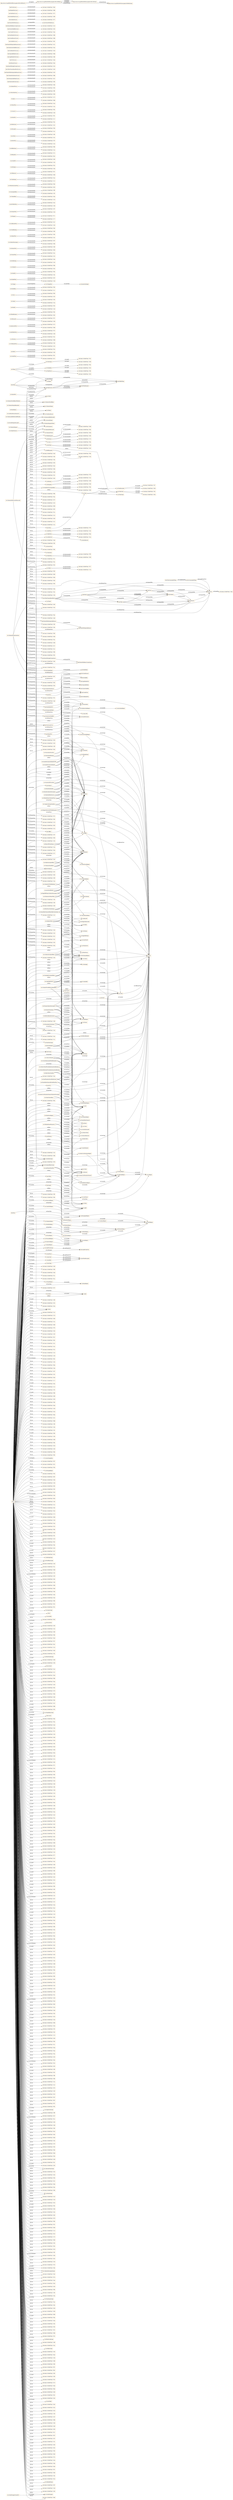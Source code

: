 digraph ar2dtool_diagram { 
rankdir=LR;
size="1501"
node [shape = rectangle, color="orange"]; "vin:DessertWine" "-64c24ea2:1618e67bec2:-7f6b" "vin:SweetWine" "vin:Merlot" "vin:FullBodiedWine" "vin:StEmilion" "vin:WineTaste" "vin:WhiteBurgundy" "-64c24ea2:1618e67bec2:-7f21" "-64c24ea2:1618e67bec2:-7fce" "-64c24ea2:1618e67bec2:-7f53" "vin:RedTableWine" "vin:EarlyHarvest" "vin:AmericanWine" "vin:Meursault" "vin:Bordeaux" "vin:Region" "vin:WhiteBordeaux" "vin:WineFlavor" "vin:Pauillac" "-64c24ea2:1618e67bec2:-7f09" "vin:Loire" "-64c24ea2:1618e67bec2:-7e9a" "vin:Gamay" "-64c24ea2:1618e67bec2:-7fe4" "vin:DryWine" "vin:Winery" "vin:Tours" "-64c24ea2:1618e67bec2:-7ed4" "vin:RedBurgundy" "vin:Riesling" "vin:PinotBlanc" "-64c24ea2:1618e67bec2:-7fea" "vin:VintageYear" "-64c24ea2:1618e67bec2:-7ee8" "vin:Burgundy" "vin:DryRedWine" "-64c24ea2:1618e67bec2:-7f4f" "vin:Semillon" "vin:Zinfandel" "vin:Vintage" "vin:DryRiesling" "vin:FrenchWine" "vin:WineDescriptor" "-64c24ea2:1618e67bec2:-7efe" "vin:SemillonOrSauvignonBlanc" "vin:AlsatianWine" "-64c24ea2:1618e67bec2:-7f9d" "vin:CabernetSauvignon" "-64c24ea2:1618e67bec2:-7ebd" "-64c24ea2:1618e67bec2:-7fac" "vin:Wine" "-64c24ea2:1618e67bec2:-7edd" "-64c24ea2:1618e67bec2:-7ec7" "vin:ItalianWine" "vin:SweetRiesling" "vin:WineSugar" "-64c24ea2:1618e67bec2:-7ec1" "-64c24ea2:1618e67bec2:-7fd9" "vin:CaliforniaWine" "vin:WineBody" "-64c24ea2:1618e67bec2:-7f02" "vin:Margaux" "vin:WineGrape" "vin:GermanWine" "vin:WineColor" "vin:DryWhiteWine" "vin:RedWine" "-64c24ea2:1618e67bec2:-7e9e" "vin:TableWine" "-64c24ea2:1618e67bec2:-7fca" "vin:CheninBlanc" "vin:SauvignonBlanc" "vin:WhiteNonSweetWine" "vin:Chardonnay" "vin:WhiteLoire" "vin:LateHarvest" "vin:Meritage" "vin:CotesDOr" "vin:Beaujolais" "-64c24ea2:1618e67bec2:-7f97" "vin:RedBordeaux" "vin:RoseWine" "vin:WhiteWine" "-64c24ea2:1618e67bec2:-7eb3" "vin:IceWine" "-64c24ea2:1618e67bec2:-7f2d" "vin:Medoc" "vin:Muscadet" "vin:PetiteSyrah" "vin:PinotNoir" "vin:Sancerre" "vin:TexasWine" "-64c24ea2:1618e67bec2:-7f31" "vin:Anjou" "vin:WhiteTableWine" "-64c24ea2:1618e67bec2:-7eaf" "vin:CabernetFranc" "food:OtherTomatoBasedFood" "food:PotableLiquid" "food:PastaWithNonSpicyRedSauce" "food:PastaWithLightCreamSauce" "food:RedMeat" "food:PastaWithSpicyRedSauce" "food:NonSweetFruitCourse" "food:NonRedMeat" "food:MealCourse" "food:NonSpicyRedMeatCourse" "food:SweetDessert" "food:EdibleThing" "food:Fish" "food:PastaWithHeavyCreamSauce" "food:CheeseNutsDessertCourse" "food:DarkMeatFowl" "food:PastaWithNonSpicyRedSauceCourse" "food:OtherTomatoBasedFoodCourse" "food:PastaWithLightCreamCourse" "food:NonSpicyRedMeat" "food:ConsumableThing" "food:Meat" "food:DessertCourse" "food:CheeseNutsDessert" "food:FishCourse" "food:LightMeatFowlCourse" "food:SpicyRedMeatCourse" "food:Pasta" "food:NonBlandFishCourse" "food:Dessert" "food:Shellfish" "food:NonOysterShellfishCourse" "food:PastaWithSpicyRedSauceCourse" "food:Meal" "food:Seafood" "food:NonOysterShellfish" "food:ShellfishCourse" "food:SweetDessertCourse" "food:OysterShellfish" "food:DarkMeatFowlCourse" "food:SweetFruit" "food:SweetFruitCourse" "-64c24ea2:1618e67bec2:-7d7c" "food:LightMeatFowl" "food:NonSweetFruit" "food:OysterShellfishCourse" "food:PastaWithHeavyCreamCourse" "food:Fruit" "food:PastaWithWhiteSauce" "food:PastaWithRedSauce" "food:SpicyRedMeat" "food:SeafoodCourse" "food:Fowl" "food:NonRedMeatCourse" "food:NonConsumableThing" "-64c24ea2:1618e67bec2:-7ddc" "food:BlandFish" "food:RedMeatCourse" "food:NonBlandFish" "food:BlandFishCourse" "food:FruitCourse" "food:Wine" "-64c24ea2:1618e67bec2:-7c19" "-64c24ea2:1618e67bec2:-7d03" "-64c24ea2:1618e67bec2:-7c23" "-64c24ea2:1618e67bec2:-7c97" "-64c24ea2:1618e67bec2:-7d50" "-64c24ea2:1618e67bec2:-7c04" "-64c24ea2:1618e67bec2:-7c2d" "-64c24ea2:1618e67bec2:-7d4a" "-64c24ea2:1618e67bec2:-7c27" "-64c24ea2:1618e67bec2:-7cb5" "-64c24ea2:1618e67bec2:-7c87" "-64c24ea2:1618e67bec2:-7d30" "-64c24ea2:1618e67bec2:-7d3f" "-64c24ea2:1618e67bec2:-7c3a" "-64c24ea2:1618e67bec2:-7cfd" "-64c24ea2:1618e67bec2:-7c6f" "-64c24ea2:1618e67bec2:-7cb9" "-64c24ea2:1618e67bec2:-7c15" "-64c24ea2:1618e67bec2:-7c64" "-64c24ea2:1618e67bec2:-7c43" "-64c24ea2:1618e67bec2:-7d12" "-64c24ea2:1618e67bec2:-7cd1" "-64c24ea2:1618e67bec2:-7c93" "-64c24ea2:1618e67bec2:-7d34" "-64c24ea2:1618e67bec2:-7c00" "-64c24ea2:1618e67bec2:-7c68" "-64c24ea2:1618e67bec2:-7c4e" ; /*classes style*/
	"vin:MariettaZinfandel" -> "vin:Medium" [ label = "vin:hasBody" ];
	"vin:MariettaZinfandel" -> "vin:Moderate" [ label = "vin:hasFlavor" ];
	"vin:MariettaZinfandel" -> "vin:Dry" [ label = "vin:hasSugar" ];
	"vin:MariettaZinfandel" -> "vin:Marietta" [ label = "vin:hasMaker" ];
	"vin:MariettaZinfandel" -> "vin:SonomaRegion" [ label = "vin:locatedIn" ];
	"vin:SeanThackreySiriusPetiteSyrah" -> "vin:Full" [ label = "vin:hasBody" ];
	"vin:SeanThackreySiriusPetiteSyrah" -> "vin:Strong" [ label = "vin:hasFlavor" ];
	"vin:SeanThackreySiriusPetiteSyrah" -> "vin:Dry" [ label = "vin:hasSugar" ];
	"vin:SeanThackreySiriusPetiteSyrah" -> "vin:SeanThackrey" [ label = "vin:hasMaker" ];
	"vin:SeanThackreySiriusPetiteSyrah" -> "vin:NapaRegion" [ label = "vin:locatedIn" ];
	"food:Pasta" -> "food:Fruit" [ label = "owl:disjointWith" ];
	"food:Pasta" -> "food:Dessert" [ label = "owl:disjointWith" ];
	"food:Pasta" -> "food:Seafood" [ label = "owl:disjointWith" ];
	"food:Pasta" -> "food:Fowl" [ label = "owl:disjointWith" ];
	"food:Pasta" -> "food:Meat" [ label = "owl:disjointWith" ];
	"food:NonSweetFruit" -> "food:SweetFruit" [ label = "owl:disjointWith" ];
	"food:PastaWithLightCreamCourse" -> "-64c24ea2:1618e67bec2:-7e1b" [ label = "owl:intersectionOf" ];
	"food:BlandFish" -> "food:NonBlandFish" [ label = "owl:disjointWith" ];
	"vin:MariettaCabernetSauvignon" -> "vin:Medium" [ label = "vin:hasBody" ];
	"vin:MariettaCabernetSauvignon" -> "vin:Moderate" [ label = "vin:hasFlavor" ];
	"vin:MariettaCabernetSauvignon" -> "vin:Dry" [ label = "vin:hasSugar" ];
	"vin:MariettaCabernetSauvignon" -> "vin:Marietta" [ label = "vin:hasMaker" ];
	"vin:MariettaCabernetSauvignon" -> "vin:SonomaRegion" [ label = "vin:locatedIn" ];
	"food:White" -> "vin:White" [ label = "owl:sameAs" ];
	"vin:PauillacRegion" -> "vin:MedocRegion" [ label = "vin:locatedIn" ];
	"http://www.w3.org/TR/2003/PR-owl-guide-20031209/Test101" -> "http://www.w3.org/TR/2003/PR-owl-guide-20031209/food" [ label = "owl:imports" ];
	"http://www.w3.org/TR/2003/PR-owl-guide-20031209/Test101" -> "http://www.w3.org/TR/2003/CR-owl-guide-20030818/wine" [ label = "owl:priorVersion" ];
	"vin:StGenevieveTexasWhite" -> "vin:Moderate" [ label = "vin:hasFlavor" ];
	"vin:StGenevieveTexasWhite" -> "vin:Dry" [ label = "vin:hasSugar" ];
	"vin:StGenevieveTexasWhite" -> "vin:StGenevieve" [ label = "vin:hasMaker" ];
	"vin:StGenevieveTexasWhite" -> "vin:CentralTexasRegion" [ label = "vin:locatedIn" ];
	"food:Meat" -> "food:Fruit" [ label = "owl:disjointWith" ];
	"food:Meat" -> "food:Dessert" [ label = "owl:disjointWith" ];
	"food:Meat" -> "food:Seafood" [ label = "owl:disjointWith" ];
	"food:Meat" -> "food:Fowl" [ label = "owl:disjointWith" ];
	"vin:madeFromGrape" -> "food:madeFromFruit" [ label = "rdfs:subPropertyOf" ];
	"vin:FullBodiedWine" -> "-64c24ea2:1618e67bec2:-7eef" [ label = "owl:intersectionOf" ];
	"vin:FullBodiedWine" -> "-64c24ea2:1618e67bec2:-7c55" [ label = "owl:intersectionOf" ];
	"vin:BordeauxRegion" -> "vin:FrenchRegion" [ label = "vin:locatedIn" ];
	"vin:hasBody" -> "vin:hasWineDescriptor" [ label = "rdfs:subPropertyOf" ];
	"vin:Merlot" -> "-64c24ea2:1618e67bec2:-7f2a" [ label = "owl:intersectionOf" ];
	"vin:Merlot" -> "-64c24ea2:1618e67bec2:-7c90" [ label = "owl:intersectionOf" ];
	"vin:Meursault" -> "-64c24ea2:1618e67bec2:-7f37" [ label = "owl:intersectionOf" ];
	"vin:Meursault" -> "-64c24ea2:1618e67bec2:-7c9d" [ label = "owl:intersectionOf" ];
	"food:Medium" -> "vin:Medium" [ label = "owl:sameAs" ];
	"food:ShellfishCourse" -> "-64c24ea2:1618e67bec2:-7d81" [ label = "owl:intersectionOf" ];
	"vin:FoxenCheninBlanc" -> "vin:Full" [ label = "vin:hasBody" ];
	"vin:FoxenCheninBlanc" -> "vin:Moderate" [ label = "vin:hasFlavor" ];
	"vin:FoxenCheninBlanc" -> "vin:Dry" [ label = "vin:hasSugar" ];
	"vin:FoxenCheninBlanc" -> "vin:Foxen" [ label = "vin:hasMaker" ];
	"vin:FoxenCheninBlanc" -> "vin:SantaBarbaraRegion" [ label = "vin:locatedIn" ];
	"vin:NapaRegion" -> "vin:CaliforniaRegion" [ label = "vin:locatedIn" ];
	"vin:TexasWine" -> "-64c24ea2:1618e67bec2:-7ea4" [ label = "owl:intersectionOf" ];
	"vin:TexasWine" -> "-64c24ea2:1618e67bec2:-7c0a" [ label = "owl:intersectionOf" ];
	"vin:MountadamRiesling" -> "vin:Medium" [ label = "vin:hasBody" ];
	"vin:MountadamRiesling" -> "vin:Delicate" [ label = "vin:hasFlavor" ];
	"vin:MountadamRiesling" -> "vin:Dry" [ label = "vin:hasSugar" ];
	"vin:MountadamRiesling" -> "vin:Mountadam" [ label = "vin:hasMaker" ];
	"vin:MountadamRiesling" -> "vin:SouthAustraliaRegion" [ label = "vin:locatedIn" ];
	"food:NonSpicyRedMeat" -> "food:SpicyRedMeat" [ label = "owl:disjointWith" ];
	"vin:LoireRegion" -> "vin:FrenchRegion" [ label = "vin:locatedIn" ];
	"vin:CorbansSauvignonBlanc" -> "vin:Medium" [ label = "vin:hasBody" ];
	"vin:CorbansSauvignonBlanc" -> "vin:Strong" [ label = "vin:hasFlavor" ];
	"vin:CorbansSauvignonBlanc" -> "vin:Dry" [ label = "vin:hasSugar" ];
	"vin:CorbansSauvignonBlanc" -> "vin:Corbans" [ label = "vin:hasMaker" ];
	"vin:CorbansSauvignonBlanc" -> "vin:NewZealandRegion" [ label = "vin:locatedIn" ];
	"vin:WhiteBurgundy" -> "-64c24ea2:1618e67bec2:-7fe0" [ label = "owl:intersectionOf" ];
	"vin:WhiteBurgundy" -> "-64c24ea2:1618e67bec2:-7d46" [ label = "owl:intersectionOf" ];
	"vin:Pauillac" -> "-64c24ea2:1618e67bec2:-7f43" [ label = "owl:intersectionOf" ];
	"vin:Pauillac" -> "-64c24ea2:1618e67bec2:-7ca9" [ label = "owl:intersectionOf" ];
	"vin:CortonMontrachetWhiteBurgundy" -> "vin:Full" [ label = "vin:hasBody" ];
	"vin:CortonMontrachetWhiteBurgundy" -> "vin:Strong" [ label = "vin:hasFlavor" ];
	"vin:CortonMontrachetWhiteBurgundy" -> "vin:Dry" [ label = "vin:hasSugar" ];
	"vin:CortonMontrachetWhiteBurgundy" -> "vin:CortonMontrachet" [ label = "vin:hasMaker" ];
	"vin:BourgogneRegion" -> "vin:FrenchRegion" [ label = "vin:locatedIn" ];
	"vin:MountadamChardonnay" -> "vin:Full" [ label = "vin:hasBody" ];
	"vin:MountadamChardonnay" -> "vin:Strong" [ label = "vin:hasFlavor" ];
	"vin:MountadamChardonnay" -> "vin:Dry" [ label = "vin:hasSugar" ];
	"vin:MountadamChardonnay" -> "vin:Mountadam" [ label = "vin:hasMaker" ];
	"vin:MountadamChardonnay" -> "vin:SouthAustraliaRegion" [ label = "vin:locatedIn" ];
	"vin:Chardonnay" -> "-64c24ea2:1618e67bec2:-7eac" [ label = "owl:intersectionOf" ];
	"vin:Chardonnay" -> "-64c24ea2:1618e67bec2:-7c12" [ label = "owl:intersectionOf" ];
	"vin:DryWine" -> "-64c24ea2:1618e67bec2:-7ee5" [ label = "owl:intersectionOf" ];
	"vin:DryWine" -> "-64c24ea2:1618e67bec2:-7c4b" [ label = "owl:intersectionOf" ];
	"vin:FrenchWine" -> "-64c24ea2:1618e67bec2:-7eec" [ label = "owl:intersectionOf" ];
	"vin:FrenchWine" -> "-64c24ea2:1618e67bec2:-7c52" [ label = "owl:intersectionOf" ];
	"vin:SauterneRegion" -> "vin:BordeauxRegion" [ label = "vin:locatedIn" ];
	"food:PastaWithLightCreamSauce" -> "food:PastaWithHeavyCreamSauce" [ label = "owl:disjointWith" ];
	"vin:SelaksSauvignonBlanc" -> "vin:Medium" [ label = "vin:hasBody" ];
	"vin:SelaksSauvignonBlanc" -> "vin:Moderate" [ label = "vin:hasFlavor" ];
	"vin:SelaksSauvignonBlanc" -> "vin:Dry" [ label = "vin:hasSugar" ];
	"vin:SelaksSauvignonBlanc" -> "vin:Selaks" [ label = "vin:hasMaker" ];
	"vin:SelaksSauvignonBlanc" -> "vin:NewZealandRegion" [ label = "vin:locatedIn" ];
	"vin:SchlossRothermelTrochenbierenausleseRiesling" -> "vin:Full" [ label = "vin:hasBody" ];
	"vin:SchlossRothermelTrochenbierenausleseRiesling" -> "vin:Strong" [ label = "vin:hasFlavor" ];
	"vin:SchlossRothermelTrochenbierenausleseRiesling" -> "vin:Sweet" [ label = "vin:hasSugar" ];
	"vin:SchlossRothermelTrochenbierenausleseRiesling" -> "vin:SchlossRothermel" [ label = "vin:hasMaker" ];
	"vin:SchlossRothermelTrochenbierenausleseRiesling" -> "vin:GermanyRegion" [ label = "vin:locatedIn" ];
	"vin:StEmilionRegion" -> "vin:BordeauxRegion" [ label = "vin:locatedIn" ];
	"vin:BeaujolaisRegion" -> "vin:FrenchRegion" [ label = "vin:locatedIn" ];
	"vin:CorbansPrivateBinSauvignonBlanc" -> "vin:Full" [ label = "vin:hasBody" ];
	"vin:CorbansPrivateBinSauvignonBlanc" -> "vin:Strong" [ label = "vin:hasFlavor" ];
	"vin:CorbansPrivateBinSauvignonBlanc" -> "vin:Dry" [ label = "vin:hasSugar" ];
	"vin:CorbansPrivateBinSauvignonBlanc" -> "vin:Corbans" [ label = "vin:hasMaker" ];
	"vin:CorbansPrivateBinSauvignonBlanc" -> "vin:NewZealandRegion" [ label = "vin:locatedIn" ];
	"vin:Bordeaux" -> "-64c24ea2:1618e67bec2:-7e85" [ label = "owl:intersectionOf" ];
	"vin:Bordeaux" -> "-64c24ea2:1618e67bec2:-7beb" [ label = "owl:intersectionOf" ];
	"vin:RedBordeaux" -> "-64c24ea2:1618e67bec2:-7f68" [ label = "owl:intersectionOf" ];
	"vin:RedBordeaux" -> "-64c24ea2:1618e67bec2:-7cce" [ label = "owl:intersectionOf" ];
	"vin:CongressSpringsSemillon" -> "vin:Medium" [ label = "vin:hasBody" ];
	"vin:CongressSpringsSemillon" -> "vin:Moderate" [ label = "vin:hasFlavor" ];
	"vin:CongressSpringsSemillon" -> "vin:Dry" [ label = "vin:hasSugar" ];
	"vin:CongressSpringsSemillon" -> "vin:CongressSprings" [ label = "vin:hasMaker" ];
	"vin:Zinfandel" -> "-64c24ea2:1618e67bec2:-7fd6" [ label = "owl:intersectionOf" ];
	"vin:Zinfandel" -> "-64c24ea2:1618e67bec2:-7d3c" [ label = "owl:intersectionOf" ];
	"vin:AlsatianWine" -> "-64c24ea2:1618e67bec2:-7e6f" [ label = "owl:intersectionOf" ];
	"vin:AlsatianWine" -> "-64c24ea2:1618e67bec2:-7bd5" [ label = "owl:intersectionOf" ];
	"vin:RedTableWine" -> "-64c24ea2:1618e67bec2:-7f73" [ label = "owl:intersectionOf" ];
	"vin:RedTableWine" -> "-64c24ea2:1618e67bec2:-7cd9" [ label = "owl:intersectionOf" ];
	"vin:Tours" -> "-64c24ea2:1618e67bec2:-7fb9" [ label = "owl:intersectionOf" ];
	"vin:Tours" -> "-64c24ea2:1618e67bec2:-7d1f" [ label = "owl:intersectionOf" ];
	"vin:CotesDOr" -> "-64c24ea2:1618e67bec2:-7ed0" [ label = "owl:intersectionOf" ];
	"vin:CotesDOr" -> "-64c24ea2:1618e67bec2:-7c36" [ label = "owl:intersectionOf" ];
	"vin:Meritage" -> "-64c24ea2:1618e67bec2:-7f24" [ label = "owl:intersectionOf" ];
	"vin:Meritage" -> "-64c24ea2:1618e67bec2:-7c8a" [ label = "owl:intersectionOf" ];
	"vin:SweetRiesling" -> "-64c24ea2:1618e67bec2:-7fa9" [ label = "owl:intersectionOf" ];
	"vin:SweetRiesling" -> "-64c24ea2:1618e67bec2:-7d0f" [ label = "owl:intersectionOf" ];
	"vin:Medoc" -> "-64c24ea2:1618e67bec2:-7f17" [ label = "owl:intersectionOf" ];
	"vin:Medoc" -> "-64c24ea2:1618e67bec2:-7c7d" [ label = "owl:intersectionOf" ];
	"food:FruitCourse" -> "-64c24ea2:1618e67bec2:-7db4" [ label = "owl:intersectionOf" ];
	"vin:TaylorPort" -> "vin:Taylor" [ label = "vin:hasMaker" ];
	"vin:ChateauChevalBlancStEmilion" -> "vin:ChateauChevalBlanc" [ label = "vin:hasMaker" ];
	"food:Seafood" -> "food:Fruit" [ label = "owl:disjointWith" ];
	"food:Seafood" -> "food:Dessert" [ label = "owl:disjointWith" ];
	"vin:SauvignonBlanc" -> "-64c24ea2:1618e67bec2:-7f8f" [ label = "owl:intersectionOf" ];
	"vin:SauvignonBlanc" -> "-64c24ea2:1618e67bec2:-7cf5" [ label = "owl:intersectionOf" ];
	"vin:ChateauMorgonBeaujolais" -> "vin:ChateauMorgon" [ label = "vin:hasMaker" ];
	"vin:ChateauDeMeursaultMeursault" -> "vin:ChateauDeMeursault" [ label = "vin:hasMaker" ];
	"vin:ChateauDeMeursaultMeursault" -> "vin:Moderate" [ label = "vin:hasFlavor" ];
	"food:NonSpicyRedMeatCourse" -> "-64c24ea2:1618e67bec2:-7de7" [ label = "owl:intersectionOf" ];
	"vin:WhiteNonSweetWine" -> "-64c24ea2:1618e67bec2:-7fed" [ label = "owl:intersectionOf" ];
	"vin:WhiteNonSweetWine" -> "-64c24ea2:1618e67bec2:-7d53" [ label = "owl:intersectionOf" ];
	"vin:RoseDAnjou" -> "vin:DAnjou" [ label = "vin:hasMaker" ];
	"vin:Sweet" -> "vin:Dry" [ label = "owl:differentFrom" ];
	"vin:CabernetFranc" -> "-64c24ea2:1618e67bec2:-7e8e" [ label = "owl:intersectionOf" ];
	"vin:CabernetFranc" -> "-64c24ea2:1618e67bec2:-7bf4" [ label = "owl:intersectionOf" ];
	"vin:Muscadet" -> "-64c24ea2:1618e67bec2:-7f3b" [ label = "owl:intersectionOf" ];
	"vin:Muscadet" -> "-64c24ea2:1618e67bec2:-7ca1" [ label = "owl:intersectionOf" ];
	"vin:hasSugar" -> "vin:hasWineDescriptor" [ label = "rdfs:subPropertyOf" ];
	"vin:CotesDOrRegion" -> "vin:BourgogneRegion" [ label = "vin:locatedIn" ];
	"food:BlandFishCourse" -> "-64c24ea2:1618e67bec2:-7d86" [ label = "owl:intersectionOf" ];
	"vin:WineDescriptor" -> "-64c24ea2:1618e67bec2:-7fc7" [ label = "owl:unionOf" ];
	"vin:WineDescriptor" -> "-64c24ea2:1618e67bec2:-7d2d" [ label = "owl:unionOf" ];
	"vin:WineColor" -> "-64c24ea2:1618e67bec2:-7fc5" [ label = "owl:oneOf" ];
	"vin:WineColor" -> "-64c24ea2:1618e67bec2:-7d2b" [ label = "owl:oneOf" ];
	"vin:ElyseZinfandel" -> "vin:Full" [ label = "vin:hasBody" ];
	"vin:ElyseZinfandel" -> "vin:Moderate" [ label = "vin:hasFlavor" ];
	"vin:ElyseZinfandel" -> "vin:Dry" [ label = "vin:hasSugar" ];
	"vin:ElyseZinfandel" -> "vin:Elyse" [ label = "vin:hasMaker" ];
	"vin:ElyseZinfandel" -> "vin:NapaRegion" [ label = "vin:locatedIn" ];
	"food:Strong" -> "vin:Strong" [ label = "owl:sameAs" ];
	"vin:SweetWine" -> "-64c24ea2:1618e67bec2:-7fb1" [ label = "owl:intersectionOf" ];
	"vin:SweetWine" -> "-64c24ea2:1618e67bec2:-7d17" [ label = "owl:intersectionOf" ];
	"food:SeafoodCourse" -> "-64c24ea2:1618e67bec2:-7d77" [ label = "owl:intersectionOf" ];
	"food:NonOysterShellfish" -> "food:OysterShellfish" [ label = "owl:disjointWith" ];
	"food:Fowl" -> "food:Fruit" [ label = "owl:disjointWith" ];
	"food:Fowl" -> "food:Dessert" [ label = "owl:disjointWith" ];
	"food:Fowl" -> "food:Seafood" [ label = "owl:disjointWith" ];
	"vin:LongridgeMerlot" -> "vin:Light" [ label = "vin:hasBody" ];
	"vin:LongridgeMerlot" -> "vin:Moderate" [ label = "vin:hasFlavor" ];
	"vin:LongridgeMerlot" -> "vin:Dry" [ label = "vin:hasSugar" ];
	"vin:LongridgeMerlot" -> "vin:Longridge" [ label = "vin:hasMaker" ];
	"vin:LongridgeMerlot" -> "vin:NewZealandRegion" [ label = "vin:locatedIn" ];
	"vin:KathrynKennedyLateral" -> "vin:Medium" [ label = "vin:hasBody" ];
	"vin:KathrynKennedyLateral" -> "vin:Delicate" [ label = "vin:hasFlavor" ];
	"vin:KathrynKennedyLateral" -> "vin:Dry" [ label = "vin:hasSugar" ];
	"vin:KathrynKennedyLateral" -> "vin:KathrynKennedy" [ label = "vin:hasMaker" ];
	"food:Dessert" -> "food:Fruit" [ label = "owl:disjointWith" ];
	"vin:MountEdenVineyardEdnaValleyChardonnay" -> "vin:Medium" [ label = "vin:hasBody" ];
	"vin:MountEdenVineyardEdnaValleyChardonnay" -> "vin:Moderate" [ label = "vin:hasFlavor" ];
	"vin:MountEdenVineyardEdnaValleyChardonnay" -> "vin:Dry" [ label = "vin:hasSugar" ];
	"vin:MountEdenVineyardEdnaValleyChardonnay" -> "vin:MountEdenVineyard" [ label = "vin:hasMaker" ];
	"vin:MountEdenVineyardEdnaValleyChardonnay" -> "vin:EdnaValleyRegion" [ label = "vin:locatedIn" ];
	"food:DessertCourse" -> "-64c24ea2:1618e67bec2:-7da4" [ label = "owl:intersectionOf" ];
	"food:LightMeatFowlCourse" -> "-64c24ea2:1618e67bec2:-7dbf" [ label = "owl:intersectionOf" ];
	"vin:hasFlavor" -> "vin:hasWineDescriptor" [ label = "rdfs:subPropertyOf" ];
	"vin:Loire" -> "-64c24ea2:1618e67bec2:-7f0e" [ label = "owl:intersectionOf" ];
	"vin:Loire" -> "-64c24ea2:1618e67bec2:-7c74" [ label = "owl:intersectionOf" ];
	"vin:AnjouRegion" -> "vin:LoireRegion" [ label = "vin:locatedIn" ];
	"food:SweetFruitCourse" -> "-64c24ea2:1618e67bec2:-7dee" [ label = "owl:intersectionOf" ];
	"vin:BancroftChardonnay" -> "vin:Medium" [ label = "vin:hasBody" ];
	"vin:BancroftChardonnay" -> "vin:Moderate" [ label = "vin:hasFlavor" ];
	"vin:BancroftChardonnay" -> "vin:Dry" [ label = "vin:hasSugar" ];
	"vin:BancroftChardonnay" -> "vin:Bancroft" [ label = "vin:hasMaker" ];
	"vin:BancroftChardonnay" -> "vin:NapaRegion" [ label = "vin:locatedIn" ];
	"vin:SaucelitoCanyonZinfandel1998" -> "vin:Medium" [ label = "vin:hasBody" ];
	"vin:SaucelitoCanyonZinfandel1998" -> "vin:Moderate" [ label = "vin:hasFlavor" ];
	"vin:SaucelitoCanyonZinfandel1998" -> "vin:Dry" [ label = "vin:hasSugar" ];
	"vin:SaucelitoCanyonZinfandel1998" -> "vin:SaucelitoCanyon" [ label = "vin:hasMaker" ];
	"vin:SaucelitoCanyonZinfandel1998" -> "vin:Year1998" [ label = "vin:hasVintageYear" ];
	"vin:SaucelitoCanyonZinfandel1998" -> "vin:ArroyoGrandeRegion" [ label = "vin:locatedIn" ];
	"vin:ClosDeLaPoussieSancerre" -> "vin:ClosDeLaPoussie" [ label = "vin:hasMaker" ];
	"food:MealCourse" -> "food:EdibleThing" [ label = "owl:disjointWith" ];
	"food:MealCourse" -> "food:PotableLiquid" [ label = "owl:disjointWith" ];
	"food:OffDry" -> "vin:OffDry" [ label = "owl:sameAs" ];
	"vin:CentralTexasRegion" -> "vin:TexasRegion" [ label = "vin:locatedIn" ];
	"vin:ChiantiRegion" -> "vin:ItalianRegion" [ label = "vin:locatedIn" ];
	"vin:CaliforniaRegion" -> "vin:USRegion" [ label = "vin:locatedIn" ];
	"vin:IceWine" -> "-64c24ea2:1618e67bec2:-7efb" [ label = "owl:intersectionOf" ];
	"vin:IceWine" -> "-64c24ea2:1618e67bec2:-7c61" [ label = "owl:intersectionOf" ];
	"vin:Beaujolais" -> "-64c24ea2:1618e67bec2:-7e7c" [ label = "owl:intersectionOf" ];
	"vin:Beaujolais" -> "-64c24ea2:1618e67bec2:-7be2" [ label = "owl:intersectionOf" ];
	"vin:MendocinoRegion" -> "vin:SonomaRegion" [ label = "vin:adjacentRegion" ];
	"vin:MendocinoRegion" -> "vin:CaliforniaRegion" [ label = "vin:locatedIn" ];
	"vin:ChiantiClassico" -> "vin:McGuinnesso" [ label = "vin:hasMaker" ];
	"vin:ChiantiClassico" -> "vin:Medium" [ label = "vin:hasBody" ];
	"vin:MountadamPinotNoir" -> "vin:Medium" [ label = "vin:hasBody" ];
	"vin:MountadamPinotNoir" -> "vin:Moderate" [ label = "vin:hasFlavor" ];
	"vin:MountadamPinotNoir" -> "vin:Dry" [ label = "vin:hasSugar" ];
	"vin:MountadamPinotNoir" -> "vin:Mountadam" [ label = "vin:hasMaker" ];
	"vin:MountadamPinotNoir" -> "vin:SouthAustraliaRegion" [ label = "vin:locatedIn" ];
	"food:CheeseNutsDessert" -> "food:SweetDessert" [ label = "owl:disjointWith" ];
	"vin:MountEdenVineyardEstatePinotNoir" -> "vin:Full" [ label = "vin:hasBody" ];
	"vin:MountEdenVineyardEstatePinotNoir" -> "vin:Strong" [ label = "vin:hasFlavor" ];
	"vin:MountEdenVineyardEstatePinotNoir" -> "vin:Dry" [ label = "vin:hasSugar" ];
	"vin:MountEdenVineyardEstatePinotNoir" -> "vin:MountEdenVineyard" [ label = "vin:hasMaker" ];
	"vin:MountEdenVineyardEstatePinotNoir" -> "vin:EdnaValleyRegion" [ label = "vin:locatedIn" ];
	"vin:RedWine" -> "-64c24ea2:1618e67bec2:-7f76" [ label = "owl:intersectionOf" ];
	"vin:RedWine" -> "-64c24ea2:1618e67bec2:-7cdc" [ label = "owl:intersectionOf" ];
	"vin:Burgundy" -> "-64c24ea2:1618e67bec2:-7e89" [ label = "owl:intersectionOf" ];
	"vin:Burgundy" -> "-64c24ea2:1618e67bec2:-7bef" [ label = "owl:intersectionOf" ];
	"vin:SonomaRegion" -> "vin:CaliforniaRegion" [ label = "vin:locatedIn" ];
	"vin:RedBurgundy" -> "-64c24ea2:1618e67bec2:-7f6e" [ label = "owl:intersectionOf" ];
	"vin:RedBurgundy" -> "-64c24ea2:1618e67bec2:-7cd4" [ label = "owl:intersectionOf" ];
	"vin:GaryFarrellMerlot" -> "vin:Medium" [ label = "vin:hasBody" ];
	"vin:GaryFarrellMerlot" -> "vin:Moderate" [ label = "vin:hasFlavor" ];
	"vin:GaryFarrellMerlot" -> "vin:Dry" [ label = "vin:hasSugar" ];
	"vin:GaryFarrellMerlot" -> "vin:GaryFarrell" [ label = "vin:hasMaker" ];
	"vin:GaryFarrellMerlot" -> "vin:SonomaRegion" [ label = "vin:locatedIn" ];
	"vin:ChateauLafiteRothschildPauillac" -> "vin:ChateauLafiteRothschild" [ label = "vin:hasMaker" ];
	"food:NonRedMeatCourse" -> "-64c24ea2:1618e67bec2:-7dd9" [ label = "owl:intersectionOf" ];
	"food:FishCourse" -> "-64c24ea2:1618e67bec2:-7dab" [ label = "owl:intersectionOf" ];
	"vin:StonleighSauvignonBlanc" -> "vin:Medium" [ label = "vin:hasBody" ];
	"vin:StonleighSauvignonBlanc" -> "vin:Delicate" [ label = "vin:hasFlavor" ];
	"vin:StonleighSauvignonBlanc" -> "vin:Dry" [ label = "vin:hasSugar" ];
	"vin:StonleighSauvignonBlanc" -> "vin:Stonleigh" [ label = "vin:hasMaker" ];
	"vin:StonleighSauvignonBlanc" -> "vin:NewZealandRegion" [ label = "vin:locatedIn" ];
	"food:Fish" -> "food:Shellfish" [ label = "owl:disjointWith" ];
	"food:Red" -> "vin:Red" [ label = "owl:sameAs" ];
	"food:PastaWithSpicyRedSauceCourse" -> "-64c24ea2:1618e67bec2:-7e31" [ label = "owl:intersectionOf" ];
	"vin:TableWine" -> "-64c24ea2:1618e67bec2:-7fb4" [ label = "owl:intersectionOf" ];
	"vin:TableWine" -> "-64c24ea2:1618e67bec2:-7d1a" [ label = "owl:intersectionOf" ];
	"vin:GermanWine" -> "-64c24ea2:1618e67bec2:-7ef7" [ label = "owl:intersectionOf" ];
	"vin:GermanWine" -> "-64c24ea2:1618e67bec2:-7c5d" [ label = "owl:intersectionOf" ];
	"vin:CotturiZinfandel" -> "vin:Full" [ label = "vin:hasBody" ];
	"vin:CotturiZinfandel" -> "vin:Strong" [ label = "vin:hasFlavor" ];
	"vin:CotturiZinfandel" -> "vin:Dry" [ label = "vin:hasSugar" ];
	"vin:CotturiZinfandel" -> "vin:Cotturi" [ label = "vin:hasMaker" ];
	"vin:CotturiZinfandel" -> "vin:SonomaRegion" [ label = "vin:locatedIn" ];
	"vin:LateHarvest" -> "vin:EarlyHarvest" [ label = "owl:disjointWith" ];
	"vin:SaucelitoCanyonZinfandel" -> "vin:Medium" [ label = "vin:hasBody" ];
	"vin:SaucelitoCanyonZinfandel" -> "vin:Moderate" [ label = "vin:hasFlavor" ];
	"vin:SaucelitoCanyonZinfandel" -> "vin:Dry" [ label = "vin:hasSugar" ];
	"vin:SaucelitoCanyonZinfandel" -> "vin:SaucelitoCanyon" [ label = "vin:hasMaker" ];
	"vin:SaucelitoCanyonZinfandel" -> "vin:ArroyoGrandeRegion" [ label = "vin:locatedIn" ];
	"vin:WineBody" -> "-64c24ea2:1618e67bec2:-7fbc" [ label = "owl:oneOf" ];
	"vin:WineBody" -> "-64c24ea2:1618e67bec2:-7d22" [ label = "owl:oneOf" ];
	"vin:LaneTannerPinotNoir" -> "vin:Light" [ label = "vin:hasBody" ];
	"vin:LaneTannerPinotNoir" -> "vin:Delicate" [ label = "vin:hasFlavor" ];
	"vin:LaneTannerPinotNoir" -> "vin:Dry" [ label = "vin:hasSugar" ];
	"vin:LaneTannerPinotNoir" -> "vin:LaneTanner" [ label = "vin:hasMaker" ];
	"vin:LaneTannerPinotNoir" -> "vin:SantaBarbaraRegion" [ label = "vin:locatedIn" ];
	"food:NonBlandFishCourse" -> "-64c24ea2:1618e67bec2:-7dc9" [ label = "owl:intersectionOf" ];
	"food:Moderate" -> "vin:Moderate" [ label = "owl:sameAs" ];
	"food:PastaWithWhiteSauce" -> "food:PastaWithRedSauce" [ label = "owl:disjointWith" ];
	"vin:WhiteWine" -> "-64c24ea2:1618e67bec2:-7ff3" [ label = "owl:intersectionOf" ];
	"vin:WhiteWine" -> "-64c24ea2:1618e67bec2:-7d59" [ label = "owl:intersectionOf" ];
	"vin:WhitehallLaneCabernetFranc" -> "vin:Medium" [ label = "vin:hasBody" ];
	"vin:WhitehallLaneCabernetFranc" -> "vin:Moderate" [ label = "vin:hasFlavor" ];
	"vin:WhitehallLaneCabernetFranc" -> "vin:Dry" [ label = "vin:hasSugar" ];
	"vin:WhitehallLaneCabernetFranc" -> "vin:WhitehallLane" [ label = "vin:hasMaker" ];
	"vin:WhitehallLaneCabernetFranc" -> "vin:NapaRegion" [ label = "vin:locatedIn" ];
	"vin:SemillonOrSauvignonBlanc" -> "-64c24ea2:1618e67bec2:-7f9a" [ label = "owl:intersectionOf" ];
	"vin:SemillonOrSauvignonBlanc" -> "-64c24ea2:1618e67bec2:-7d00" [ label = "owl:intersectionOf" ];
	"vin:Sancerre" -> "-64c24ea2:1618e67bec2:-7f82" [ label = "owl:intersectionOf" ];
	"vin:Sancerre" -> "-64c24ea2:1618e67bec2:-7ce8" [ label = "owl:intersectionOf" ];
	"food:PotableLiquid" -> "food:EdibleThing" [ label = "owl:disjointWith" ];
	"vin:StEmilion" -> "-64c24ea2:1618e67bec2:-7fa2" [ label = "owl:intersectionOf" ];
	"vin:StEmilion" -> "-64c24ea2:1618e67bec2:-7d08" [ label = "owl:intersectionOf" ];
	"food:PastaWithNonSpicyRedSauceCourse" -> "-64c24ea2:1618e67bec2:-7e26" [ label = "owl:intersectionOf" ];
	"vin:PageMillWineryCabernetSauvignon" -> "vin:Medium" [ label = "vin:hasBody" ];
	"vin:PageMillWineryCabernetSauvignon" -> "vin:Moderate" [ label = "vin:hasFlavor" ];
	"vin:PageMillWineryCabernetSauvignon" -> "vin:Dry" [ label = "vin:hasSugar" ];
	"vin:PageMillWineryCabernetSauvignon" -> "vin:PageMillWinery" [ label = "vin:hasMaker" ];
	"vin:PageMillWineryCabernetSauvignon" -> "vin:NapaRegion" [ label = "vin:locatedIn" ];
	"vin:MariettaPetiteSyrah" -> "vin:Medium" [ label = "vin:hasBody" ];
	"vin:MariettaPetiteSyrah" -> "vin:Moderate" [ label = "vin:hasFlavor" ];
	"vin:MariettaPetiteSyrah" -> "vin:Dry" [ label = "vin:hasSugar" ];
	"vin:MariettaPetiteSyrah" -> "vin:Marietta" [ label = "vin:hasMaker" ];
	"vin:MariettaPetiteSyrah" -> "vin:SonomaRegion" [ label = "vin:locatedIn" ];
	"vin:WhiteTableWine" -> "-64c24ea2:1618e67bec2:-7ff0" [ label = "owl:intersectionOf" ];
	"vin:WhiteTableWine" -> "-64c24ea2:1618e67bec2:-7d56" [ label = "owl:intersectionOf" ];
	"vin:Margaux" -> "-64c24ea2:1618e67bec2:-7f11" [ label = "owl:intersectionOf" ];
	"vin:Margaux" -> "-64c24ea2:1618e67bec2:-7c77" [ label = "owl:intersectionOf" ];
	"vin:SevreEtMaineMuscadet" -> "vin:SevreEtMaine" [ label = "vin:hasMaker" ];
	"vin:Riesling" -> "-64c24ea2:1618e67bec2:-7f7b" [ label = "owl:intersectionOf" ];
	"vin:Riesling" -> "-64c24ea2:1618e67bec2:-7ce1" [ label = "owl:intersectionOf" ];
	"vin:SchlossVolradTrochenbierenausleseRiesling" -> "vin:Full" [ label = "vin:hasBody" ];
	"vin:SchlossVolradTrochenbierenausleseRiesling" -> "vin:Moderate" [ label = "vin:hasFlavor" ];
	"vin:SchlossVolradTrochenbierenausleseRiesling" -> "vin:Sweet" [ label = "vin:hasSugar" ];
	"vin:SchlossVolradTrochenbierenausleseRiesling" -> "vin:SchlossVolrad" [ label = "vin:hasMaker" ];
	"vin:SchlossVolradTrochenbierenausleseRiesling" -> "vin:GermanyRegion" [ label = "vin:locatedIn" ];
	"food:Full" -> "vin:Full" [ label = "owl:sameAs" ];
	"food:PastaWithNonSpicyRedSauce" -> "food:PastaWithSpicyRedSauce" [ label = "owl:disjointWith" ];
	"vin:ChateauDYchemSauterne" -> "vin:ChateauDYchem" [ label = "vin:hasMaker" ];
	"vin:ChateauDYchemSauterne" -> "vin:Strong" [ label = "vin:hasFlavor" ];
	"vin:ChateauDYchemSauterne" -> "vin:SemillonGrape" [ label = "vin:madeFromGrape" ];
	"vin:ChateauDYchemSauterne" -> "vin:SauvignonBlancGrape" [ label = "vin:madeFromGrape" ];
	"food:SweetDessertCourse" -> "-64c24ea2:1618e67bec2:-7d9b" [ label = "owl:intersectionOf" ];
	"vin:Anjou" -> "-64c24ea2:1618e67bec2:-7e75" [ label = "owl:intersectionOf" ];
	"vin:Anjou" -> "-64c24ea2:1618e67bec2:-7bdb" [ label = "owl:intersectionOf" ];
	"food:DarkMeatFowl" -> "food:LightMeatFowl" [ label = "owl:disjointWith" ];
	"food:Sweet" -> "vin:Sweet" [ label = "owl:sameAs" ];
	"vin:FormanCabernetSauvignon" -> "vin:Medium" [ label = "vin:hasBody" ];
	"vin:FormanCabernetSauvignon" -> "vin:Strong" [ label = "vin:hasFlavor" ];
	"vin:FormanCabernetSauvignon" -> "vin:Dry" [ label = "vin:hasSugar" ];
	"vin:FormanCabernetSauvignon" -> "vin:Forman" [ label = "vin:hasMaker" ];
	"vin:FormanCabernetSauvignon" -> "vin:NapaRegion" [ label = "vin:locatedIn" ];
	"food:OysterShellfishCourse" -> "-64c24ea2:1618e67bec2:-7e05" [ label = "owl:intersectionOf" ];
	"vin:DryWhiteWine" -> "-64c24ea2:1618e67bec2:-7ee2" [ label = "owl:intersectionOf" ];
	"vin:DryWhiteWine" -> "-64c24ea2:1618e67bec2:-7c48" [ label = "owl:intersectionOf" ];
	"vin:MeursaultRegion" -> "vin:BourgogneRegion" [ label = "vin:locatedIn" ];
	"vin:SantaCruzMountainsRegion" -> "vin:CaliforniaRegion" [ label = "vin:locatedIn" ];
	"vin:MariettaOldVinesRed" -> "vin:Medium" [ label = "vin:hasBody" ];
	"vin:MariettaOldVinesRed" -> "vin:Moderate" [ label = "vin:hasFlavor" ];
	"vin:MariettaOldVinesRed" -> "vin:Dry" [ label = "vin:hasSugar" ];
	"vin:MariettaOldVinesRed" -> "vin:Marietta" [ label = "vin:hasMaker" ];
	"vin:MariettaOldVinesRed" -> "vin:SonomaRegion" [ label = "vin:locatedIn" ];
	"food:Dry" -> "vin:Dry" [ label = "owl:sameAs" ];
	"vin:ChateauMargaux" -> "vin:ChateauMargauxWinery" [ label = "vin:hasMaker" ];
	"vin:CorbansDryWhiteRiesling" -> "vin:Medium" [ label = "vin:hasBody" ];
	"vin:CorbansDryWhiteRiesling" -> "vin:Moderate" [ label = "vin:hasFlavor" ];
	"vin:CorbansDryWhiteRiesling" -> "vin:OffDry" [ label = "vin:hasSugar" ];
	"vin:CorbansDryWhiteRiesling" -> "vin:Corbans" [ label = "vin:hasMaker" ];
	"vin:CorbansDryWhiteRiesling" -> "vin:NewZealandRegion" [ label = "vin:locatedIn" ];
	"food:DarkMeatFowlCourse" -> "-64c24ea2:1618e67bec2:-7d96" [ label = "owl:intersectionOf" ];
	"vin:hasColor" -> "vin:hasWineDescriptor" [ label = "rdfs:subPropertyOf" ];
	"vin:EdnaValleyRegion" -> "vin:CaliforniaRegion" [ label = "vin:locatedIn" ];
	"vin:AlsaceRegion" -> "vin:FrenchRegion" [ label = "vin:locatedIn" ];
	"vin:FormanChardonnay" -> "vin:Full" [ label = "vin:hasBody" ];
	"vin:FormanChardonnay" -> "vin:Moderate" [ label = "vin:hasFlavor" ];
	"vin:FormanChardonnay" -> "vin:Dry" [ label = "vin:hasSugar" ];
	"vin:FormanChardonnay" -> "vin:Forman" [ label = "vin:hasMaker" ];
	"vin:FormanChardonnay" -> "vin:NapaRegion" [ label = "vin:locatedIn" ];
	"vin:DryRedWine" -> "-64c24ea2:1618e67bec2:-7ed7" [ label = "owl:intersectionOf" ];
	"vin:DryRedWine" -> "-64c24ea2:1618e67bec2:-7c3d" [ label = "owl:intersectionOf" ];
	"food:NonConsumableThing" -> "food:ConsumableThing" [ label = "owl:complementOf" ];
	"food:Rose" -> "vin:Rose" [ label = "owl:sameAs" ];
	"vin:DryRiesling" -> "-64c24ea2:1618e67bec2:-7eda" [ label = "owl:intersectionOf" ];
	"vin:DryRiesling" -> "-64c24ea2:1618e67bec2:-7c40" [ label = "owl:intersectionOf" ];
	"food:SpicyRedMeatCourse" -> "-64c24ea2:1618e67bec2:-7d6d" [ label = "owl:intersectionOf" ];
	"food:CheeseNutsDessertCourse" -> "-64c24ea2:1618e67bec2:-7d8b" [ label = "owl:intersectionOf" ];
	"food:NonOysterShellfishCourse" -> "-64c24ea2:1618e67bec2:-7dce" [ label = "owl:intersectionOf" ];
	"food:NonSweetFruitCourse" -> "-64c24ea2:1618e67bec2:-7df5" [ label = "owl:intersectionOf" ];
	"vin:PulignyMontrachetWhiteBurgundy" -> "vin:Medium" [ label = "vin:hasBody" ];
	"vin:PulignyMontrachetWhiteBurgundy" -> "vin:Moderate" [ label = "vin:hasFlavor" ];
	"vin:PulignyMontrachetWhiteBurgundy" -> "vin:Dry" [ label = "vin:hasSugar" ];
	"vin:PulignyMontrachetWhiteBurgundy" -> "vin:PulignyMontrachet" [ label = "vin:hasMaker" ];
	"NULL" -> "-64c24ea2:1618e67bec2:-7c1e" [ label = "rdf:rest" ];
	"NULL" -> "vin:CongressSprings" [ label = "rdf:first" ];
	"NULL" -> "-64c24ea2:1618e67bec2:-7c7b" [ label = "rdf:rest" ];
	"NULL" -> "vin:ChateauDeMeursault" [ label = "rdf:first" ];
	"NULL" -> "-64c24ea2:1618e67bec2:-7eb6" [ label = "rdf:rest" ];
	"NULL" -> "-64c24ea2:1618e67bec2:-7c3c" [ label = "rdf:rest" ];
	"NULL" -> "vin:Winery" [ label = "owl:allValuesFrom" ];
	"NULL" -> "-64c24ea2:1618e67bec2:-7bd9" [ label = "rdf:rest" ];
	"NULL" -> "-64c24ea2:1618e67bec2:-7f79" [ label = "rdf:rest" ];
	"NULL" -> "-64c24ea2:1618e67bec2:-7cb3" [ label = "rdf:rest" ];
	"NULL" -> "-64c24ea2:1618e67bec2:-7d50" [ label = "owl:allValuesFrom" ];
	"NULL" -> "-64c24ea2:1618e67bec2:-7e3f" [ label = "rdf:rest" ];
	"NULL" -> "vin:madeFromGrape" [ label = "owl:onProperty" ];
	"NULL" -> "-64c24ea2:1618e67bec2:-7ba7" [ label = "rdf:rest" ];
	"NULL" -> "-64c24ea2:1618e67bec2:-7d01" [ label = "rdf:rest" ];
	"NULL" -> "-64c24ea2:1618e67bec2:-7ee1" [ label = "rdf:rest" ];
	"NULL" -> "-64c24ea2:1618e67bec2:-7ea2" [ label = "rdf:rest" ];
	"NULL" -> "food:OffDry" [ label = "owl:hasValue" ];
	"NULL" -> "-64c24ea2:1618e67bec2:-7f15" [ label = "rdf:rest" ];
	"NULL" -> "vin:MountEdenVineyard" [ label = "rdf:first" ];
	"NULL" -> "-64c24ea2:1618e67bec2:-7fe4" [ label = "owl:allValuesFrom" ];
	"NULL" -> "-64c24ea2:1618e67bec2:-7ccd" [ label = "rdf:rest" ];
	"NULL" -> "-64c24ea2:1618e67bec2:-7c49" [ label = "rdf:rest" ];
	"NULL" -> "-64c24ea2:1618e67bec2:-7bd1" [ label = "owl:distinctMembers" ];
	"NULL" -> "-64c24ea2:1618e67bec2:-7c84" [ label = "rdf:rest" ];
	"NULL" -> "vin:StEmilionRegion" [ label = "owl:hasValue" ];
	"NULL" -> "-64c24ea2:1618e67bec2:-7b9e" [ label = "rdf:rest" ];
	"NULL" -> "-64c24ea2:1618e67bec2:-7cda" [ label = "rdf:rest" ];
	"NULL" -> "-64c24ea2:1618e67bec2:-7e87" [ label = "rdf:rest" ];
	"NULL" -> "vin:RedWine" [ label = "rdf:first" ];
	"NULL" -> "-64c24ea2:1618e67bec2:-7c91" [ label = "rdf:rest" ];
	"NULL" -> "-64c24ea2:1618e67bec2:-7ba0" [ label = "rdf:rest" ];
	"NULL" -> "-64c24ea2:1618e67bec2:-7c17" [ label = "rdf:rest" ];
	"NULL" -> "-64c24ea2:1618e67bec2:-7ebc" [ label = "owl:oneOf" ];
	"NULL" -> "-64c24ea2:1618e67bec2:-7c13" [ label = "rdf:rest" ];
	"NULL" -> "vin:Riesling" [ label = "rdf:first" ];
	"NULL" -> "-64c24ea2:1618e67bec2:-7f2f" [ label = "rdf:rest" ];
	"NULL" -> "-64c24ea2:1618e67bec2:-7fd8" [ label = "owl:oneOf" ];
	"NULL" -> "-64c24ea2:1618e67bec2:-7e66" [ label = "rdf:rest" ];
	"NULL" -> "-64c24ea2:1618e67bec2:-7d3d" [ label = "rdf:rest" ];
	"NULL" -> "-64c24ea2:1618e67bec2:-7f4d" [ label = "rdf:rest" ];
	"NULL" -> "-64c24ea2:1618e67bec2:-7bad" [ label = "rdf:rest" ];
	"NULL" -> "-64c24ea2:1618e67bec2:-7e38" [ label = "rdf:rest" ];
	"NULL" -> "food:NonSweetFruit" [ label = "owl:allValuesFrom" ];
	"NULL" -> "vin:DessertWine" [ label = "rdf:first" ];
	"NULL" -> "-64c24ea2:1618e67bec2:-7e34" [ label = "rdf:rest" ];
	"NULL" -> "-64c24ea2:1618e67bec2:-7bba" [ label = "rdf:rest" ];
	"NULL" -> "-64c24ea2:1618e67bec2:-7ebd" [ label = "owl:allValuesFrom" ];
	"NULL" -> "vin:DAnjou" [ label = "rdf:first" ];
	"NULL" -> "-64c24ea2:1618e67bec2:-7e41" [ label = "rdf:rest" ];
	"NULL" -> "-64c24ea2:1618e67bec2:-7dbd" [ label = "rdf:rest" ];
	"NULL" -> "-64c24ea2:1618e67bec2:-7cf8" [ label = "rdf:rest" ];
	"NULL" -> "food:MealCourse" [ label = "rdf:first" ];
	"NULL" -> "vin:Wine" [ label = "rdf:first" ];
	"NULL" -> "-64c24ea2:1618e67bec2:-7c8e" [ label = "rdf:rest" ];
	"NULL" -> "-64c24ea2:1618e67bec2:-7cfc" [ label = "owl:oneOf" ];
	"NULL" -> "-64c24ea2:1618e67bec2:-7f08" [ label = "owl:oneOf" ];
	"NULL" -> "-64c24ea2:1618e67bec2:-7c9b" [ label = "rdf:rest" ];
	"NULL" -> "-64c24ea2:1618e67bec2:-7ed6" [ label = "rdf:rest" ];
	"NULL" -> "-64c24ea2:1618e67bec2:-7feb" [ label = "rdf:rest" ];
	"NULL" -> "vin:Mountadam" [ label = "rdf:first" ];
	"NULL" -> "-64c24ea2:1618e67bec2:-7cd1" [ label = "owl:allValuesFrom" ];
	"NULL" -> "-64c24ea2:1618e67bec2:-7d18" [ label = "rdf:rest" ];
	"NULL" -> "-64c24ea2:1618e67bec2:-7cd3" [ label = "rdf:rest" ];
	"NULL" -> "-64c24ea2:1618e67bec2:-7fbd" [ label = "rdf:rest" ];
	"NULL" -> "-64c24ea2:1618e67bec2:-7f95" [ label = "rdf:rest" ];
	"NULL" -> "-64c24ea2:1618e67bec2:-7eaf" [ label = "owl:allValuesFrom" ];
	"NULL" -> "vin:hasVintageYear" [ label = "owl:onProperty" ];
	"NULL" -> "-64c24ea2:1618e67bec2:-7f67" [ label = "rdf:rest" ];
	"NULL" -> "-64c24ea2:1618e67bec2:-7f09" [ label = "owl:allValuesFrom" ];
	"NULL" -> "-64c24ea2:1618e67bec2:-7d21" [ label = "rdf:rest" ];
	"NULL" -> "-64c24ea2:1618e67bec2:-7f28" [ label = "rdf:rest" ];
	"NULL" -> "vin:White" [ label = "rdf:first" ];
	"NULL" -> "vin:PortugalRegion" [ label = "owl:hasValue" ];
	"NULL" -> "-64c24ea2:1618e67bec2:-7f35" [ label = "rdf:rest" ];
	"NULL" -> "-64c24ea2:1618e67bec2:-7dd7" [ label = "rdf:rest" ];
	"NULL" -> "-64c24ea2:1618e67bec2:-7e4b" [ label = "rdf:rest" ];
	"NULL" -> "food:NonOysterShellfish" [ label = "owl:allValuesFrom" ];
	"NULL" -> "-64c24ea2:1618e67bec2:-7c58" [ label = "rdf:rest" ];
	"NULL" -> "-64c24ea2:1618e67bec2:-7bf2" [ label = "rdf:rest" ];
	"NULL" -> "-64c24ea2:1618e67bec2:-7fc9" [ label = "owl:oneOf" ];
	"NULL" -> "-64c24ea2:1618e67bec2:-7bc9" [ label = "owl:distinctMembers" ];
	"NULL" -> "food:CheeseNutsDessert" [ label = "owl:allValuesFrom" ];
	"NULL" -> "-64c24ea2:1618e67bec2:-7c6e" [ label = "owl:oneOf" ];
	"NULL" -> "-64c24ea2:1618e67bec2:-7bb3" [ label = "rdf:rest" ];
	"NULL" -> "-64c24ea2:1618e67bec2:-7cbf" [ label = "rdf:rest" ];
	"NULL" -> "-64c24ea2:1618e67bec2:-7c2c" [ label = "owl:oneOf" ];
	"NULL" -> "-64c24ea2:1618e67bec2:-7fc6" [ label = "rdf:rest" ];
	"NULL" -> "-64c24ea2:1618e67bec2:-7bc0" [ label = "rdf:rest" ];
	"NULL" -> "-64c24ea2:1618e67bec2:-7c72" [ label = "rdf:rest" ];
	"NULL" -> "-64c24ea2:1618e67bec2:-7d0d" [ label = "rdf:rest" ];
	"NULL" -> "-64c24ea2:1618e67bec2:-7c39" [ label = "owl:oneOf" ];
	"NULL" -> "food:OtherTomatoBasedFood" [ label = "owl:allValuesFrom" ];
	"NULL" -> "-64c24ea2:1618e67bec2:-7eaa" [ label = "rdf:rest" ];
	"NULL" -> "-64c24ea2:1618e67bec2:-7c4e" [ label = "owl:allValuesFrom" ];
	"NULL" -> "-64c24ea2:1618e67bec2:-7f1d" [ label = "rdf:rest" ];
	"NULL" -> "-64c24ea2:1618e67bec2:-7f6d" [ label = "rdf:rest" ];
	"NULL" -> "-64c24ea2:1618e67bec2:-7e58" [ label = "rdf:rest" ];
	"NULL" -> "-64c24ea2:1618e67bec2:-7ff1" [ label = "rdf:rest" ];
	"NULL" -> "food:Shellfish" [ label = "owl:allValuesFrom" ];
	"NULL" -> "vin:LoireRegion" [ label = "owl:hasValue" ];
	"NULL" -> "-64c24ea2:1618e67bec2:-7e19" [ label = "rdf:rest" ];
	"NULL" -> "-64c24ea2:1618e67bec2:-7fb2" [ label = "rdf:rest" ];
	"NULL" -> "-64c24ea2:1618e67bec2:-7f4e" [ label = "owl:oneOf" ];
	"NULL" -> "-64c24ea2:1618e67bec2:-7e54" [ label = "rdf:rest" ];
	"NULL" -> "-64c24ea2:1618e67bec2:-7ee7" [ label = "owl:oneOf" ];
	"NULL" -> "-64c24ea2:1618e67bec2:-7e61" [ label = "rdf:rest" ];
	"NULL" -> "food:Fruit" [ label = "owl:allValuesFrom" ];
	"NULL" -> "food:OysterShellfish" [ label = "owl:allValuesFrom" ];
	"NULL" -> "vin:TexasRegion" [ label = "owl:hasValue" ];
	"NULL" -> "vin:RieslingGrape" [ label = "owl:hasValue" ];
	"NULL" -> "-64c24ea2:1618e67bec2:-7eb3" [ label = "owl:allValuesFrom" ];
	"NULL" -> "vin:PinotBlancGrape" [ label = "rdf:first" ];
	"NULL" -> "-64c24ea2:1618e67bec2:-7ce6" [ label = "rdf:rest" ];
	"NULL" -> "-64c24ea2:1618e67bec2:-7fcc" [ label = "rdf:rest" ];
	"NULL" -> "-64c24ea2:1618e67bec2:-7d38" [ label = "rdf:rest" ];
	"NULL" -> "-64c24ea2:1618e67bec2:-7cf3" [ label = "rdf:rest" ];
	"NULL" -> "-64c24ea2:1618e67bec2:-7e5f" [ label = "owl:distinctMembers" ];
	"NULL" -> "-64c24ea2:1618e67bec2:-7fca" [ label = "owl:allValuesFrom" ];
	"NULL" -> "-64c24ea2:1618e67bec2:-7e8c" [ label = "rdf:rest" ];
	"NULL" -> "-64c24ea2:1618e67bec2:-7c0b" [ label = "rdf:rest" ];
	"NULL" -> "-64c24ea2:1618e67bec2:-7c6f" [ label = "owl:allValuesFrom" ];
	"NULL" -> "-64c24ea2:1618e67bec2:-7d06" [ label = "rdf:rest" ];
	"NULL" -> "-64c24ea2:1618e67bec2:-7ba8" [ label = "rdf:rest" ];
	"NULL" -> "vin:Foxen" [ label = "rdf:first" ];
	"NULL" -> "-64c24ea2:1618e67bec2:-7f48" [ label = "rdf:rest" ];
	"NULL" -> "-64c24ea2:1618e67bec2:-7c87" [ label = "owl:allValuesFrom" ];
	"NULL" -> "-64c24ea2:1618e67bec2:-7e0e" [ label = "rdf:rest" ];
	"NULL" -> "-64c24ea2:1618e67bec2:-7fcd" [ label = "owl:oneOf" ];
	"NULL" -> "vin:SevreEtMaine" [ label = "rdf:first" ];
	"NULL" -> "-64c24ea2:1618e67bec2:-7f90" [ label = "rdf:rest" ];
	"NULL" -> "-64c24ea2:1618e67bec2:-7d41" [ label = "rdf:rest" ];
	"NULL" -> "-64c24ea2:1618e67bec2:-7f51" [ label = "rdf:rest" ];
	"NULL" -> "vin:GamayGrape" [ label = "owl:hasValue" ];
	"NULL" -> "food:BlandFish" [ label = "owl:allValuesFrom" ];
	"NULL" -> "rdf:nil" [ label = "rdf:rest" ];
	"NULL" -> "vin:KathrynKennedy" [ label = "rdf:first" ];
	"NULL" -> "vin:locatedIn" [ label = "owl:onProperty" ];
	"NULL" -> "-64c24ea2:1618e67bec2:-7bd3" [ label = "rdf:rest" ];
	"NULL" -> "food:hasDrink" [ label = "owl:onProperty" ];
	"NULL" -> "-64c24ea2:1618e67bec2:-7c85" [ label = "rdf:rest" ];
	"NULL" -> "-64c24ea2:1618e67bec2:-7f21" [ label = "owl:allValuesFrom" ];
	"NULL" -> "-64c24ea2:1618e67bec2:-7c42" [ label = "owl:oneOf" ];
	"NULL" -> "-64c24ea2:1618e67bec2:-7b9f" [ label = "rdf:rest" ];
	"NULL" -> "-64c24ea2:1618e67bec2:-7fe6" [ label = "rdf:rest" ];
	"NULL" -> "-64c24ea2:1618e67bec2:-7be0" [ label = "rdf:rest" ];
	"NULL" -> "-64c24ea2:1618e67bec2:-7fa7" [ label = "rdf:rest" ];
	"NULL" -> "-64c24ea2:1618e67bec2:-7ba1" [ label = "rdf:rest" ];
	"NULL" -> "-64c24ea2:1618e67bec2:-7c53" [ label = "rdf:rest" ];
	"NULL" -> "-64c24ea2:1618e67bec2:-7e95" [ label = "rdf:rest" ];
	"NULL" -> "food:Dessert" [ label = "owl:allValuesFrom" ];
	"NULL" -> "-64c24ea2:1618e67bec2:-7efc" [ label = "rdf:rest" ];
	"NULL" -> "vin:PetiteVerdotGrape" [ label = "rdf:first" ];
	"NULL" -> "-64c24ea2:1618e67bec2:-7e99" [ label = "owl:oneOf" ];
	"NULL" -> "vin:Selaks" [ label = "rdf:first" ];
	"NULL" -> "-64c24ea2:1618e67bec2:-7c60" [ label = "rdf:rest" ];
	"NULL" -> "food:hasFood" [ label = "owl:onProperty" ];
	"NULL" -> "-64c24ea2:1618e67bec2:-7ece" [ label = "rdf:rest" ];
	"NULL" -> "-64c24ea2:1618e67bec2:-7c21" [ label = "rdf:rest" ];
	"NULL" -> "vin:CortonMontrachet" [ label = "rdf:first" ];
	"NULL" -> "-64c24ea2:1618e67bec2:-7bed" [ label = "rdf:rest" ];
	"NULL" -> "-64c24ea2:1618e67bec2:-7f8d" [ label = "rdf:rest" ];
	"NULL" -> "vin:Region" [ label = "owl:someValuesFrom" ];
	"NULL" -> "vin:OffDry" [ label = "rdf:first" ];
	"NULL" -> "-64c24ea2:1618e67bec2:-7bae" [ label = "rdf:rest" ];
	"NULL" -> "-64c24ea2:1618e67bec2:-7e39" [ label = "rdf:rest" ];
	"NULL" -> "-64c24ea2:1618e67bec2:-7fd2" [ label = "rdf:rest" ];
	"NULL" -> "-64c24ea2:1618e67bec2:-7e70" [ label = "rdf:rest" ];
	"NULL" -> "food:DarkMeatFowl" [ label = "owl:allValuesFrom" ];
	"NULL" -> "-64c24ea2:1618e67bec2:-7ddc" [ label = "owl:allValuesFrom" ];
	"NULL" -> "vin:SchlossRothermel" [ label = "rdf:first" ];
	"NULL" -> "vin:Rose" [ label = "owl:hasValue" ];
	"NULL" -> "vin:Elyse" [ label = "rdf:first" ];
	"NULL" -> "-64c24ea2:1618e67bec2:-7bbb" [ label = "rdf:rest" ];
	"NULL" -> "-64c24ea2:1618e67bec2:-7e46" [ label = "rdf:rest" ];
	"NULL" -> "vin:USRegion" [ label = "owl:hasValue" ];
	"NULL" -> "-64c24ea2:1618e67bec2:-7fa0" [ label = "rdf:rest" ];
	"NULL" -> "-64c24ea2:1618e67bec2:-7e42" [ label = "rdf:rest" ];
	"NULL" -> "-64c24ea2:1618e67bec2:-7ddb" [ label = "owl:oneOf" ];
	"NULL" -> "vin:Taylor" [ label = "rdf:first" ];
	"NULL" -> "-64c24ea2:1618e67bec2:-7c64" [ label = "owl:allValuesFrom" ];
	"NULL" -> "-64c24ea2:1618e67bec2:-7fea" [ label = "owl:allValuesFrom" ];
	"NULL" -> "-64c24ea2:1618e67bec2:-7f20" [ label = "owl:oneOf" ];
	"NULL" -> "vin:CheninBlancGrape" [ label = "rdf:first" ];
	"NULL" -> "food:course" [ label = "owl:onProperty" ];
	"NULL" -> "vin:MedocRegion" [ label = "owl:hasValue" ];
	"NULL" -> "-64c24ea2:1618e67bec2:-7cb5" [ label = "owl:allValuesFrom" ];
	"NULL" -> "vin:CaliforniaRegion" [ label = "owl:hasValue" ];
	"NULL" -> "-64c24ea2:1618e67bec2:-7fbe" [ label = "rdf:rest" ];
	"NULL" -> "-64c24ea2:1618e67bec2:-7fba" [ label = "rdf:rest" ];
	"NULL" -> "-64c24ea2:1618e67bec2:-7ea5" [ label = "rdf:rest" ];
	"NULL" -> "-64c24ea2:1618e67bec2:-7c2d" [ label = "owl:allValuesFrom" ];
	"NULL" -> "-64c24ea2:1618e67bec2:-7c6a" [ label = "rdf:rest" ];
	"NULL" -> "-64c24ea2:1618e67bec2:-7f52" [ label = "owl:oneOf" ];
	"NULL" -> "-64c24ea2:1618e67bec2:-7c2b" [ label = "rdf:rest" ];
	"NULL" -> "-64c24ea2:1618e67bec2:-7e6d" [ label = "rdf:rest" ];
	"NULL" -> "-64c24ea2:1618e67bec2:-7d26" [ label = "rdf:rest" ];
	"NULL" -> "food:Moderate" [ label = "owl:hasValue" ];
	"NULL" -> "-64c24ea2:1618e67bec2:-7ef5" [ label = "rdf:rest" ];
	"NULL" -> "-64c24ea2:1618e67bec2:-7bc8" [ label = "rdf:rest" ];
	"NULL" -> "-64c24ea2:1618e67bec2:-7d49" [ label = "owl:oneOf" ];
	"NULL" -> "vin:White" [ label = "owl:hasValue" ];
	"NULL" -> "-64c24ea2:1618e67bec2:-7d54" [ label = "rdf:rest" ];
	"NULL" -> "-64c24ea2:1618e67bec2:-7cd0" [ label = "owl:oneOf" ];
	"NULL" -> "-64c24ea2:1618e67bec2:-7e7a" [ label = "rdf:rest" ];
	"NULL" -> "vin:SaucelitoCanyon" [ label = "rdf:first" ];
	"NULL" -> "-64c24ea2:1618e67bec2:-7e5b" [ label = "owl:distinctMembers" ];
	"NULL" -> "-64c24ea2:1618e67bec2:-7f71" [ label = "rdf:rest" ];
	"NULL" -> "food:RedMeat" [ label = "owl:allValuesFrom" ];
	"NULL" -> "-64c24ea2:1618e67bec2:-7e4c" [ label = "rdf:rest" ];
	"NULL" -> "vin:Medoc" [ label = "rdf:first" ];
	"NULL" -> "-64c24ea2:1618e67bec2:-7f04" [ label = "rdf:rest" ];
	"NULL" -> "-64c24ea2:1618e67bec2:-7f00" [ label = "rdf:rest" ];
	"NULL" -> "-64c24ea2:1618e67bec2:-7bb4" [ label = "rdf:rest" ];
	"NULL" -> "vin:ToursRegion" [ label = "owl:hasValue" ];
	"NULL" -> "-64c24ea2:1618e67bec2:-7ec6" [ label = "owl:oneOf" ];
	"NULL" -> "-64c24ea2:1618e67bec2:-7c43" [ label = "owl:allValuesFrom" ];
	"NULL" -> "-64c24ea2:1618e67bec2:-7c66" [ label = "rdf:rest" ];
	"NULL" -> "-64c24ea2:1618e67bec2:-7cfb" [ label = "rdf:rest" ];
	"NULL" -> "-64c24ea2:1618e67bec2:-7c38" [ label = "rdf:rest" ];
	"NULL" -> "vin:StGenevieve" [ label = "rdf:first" ];
	"NULL" -> "vin:ChateauMorgon" [ label = "rdf:first" ];
	"NULL" -> "-64c24ea2:1618e67bec2:-7c34" [ label = "rdf:rest" ];
	"NULL" -> "-64c24ea2:1618e67bec2:-7c80" [ label = "rdf:rest" ];
	"NULL" -> "-64c24ea2:1618e67bec2:-7edd" [ label = "owl:allValuesFrom" ];
	"NULL" -> "vin:AlsaceRegion" [ label = "owl:hasValue" ];
	"NULL" -> "-64c24ea2:1618e67bec2:-7c41" [ label = "rdf:rest" ];
	"NULL" -> "-64c24ea2:1618e67bec2:-7b9a" [ label = "rdf:rest" ];
	"NULL" -> "-64c24ea2:1618e67bec2:-7c86" [ label = "owl:oneOf" ];
	"NULL" -> "-64c24ea2:1618e67bec2:-7e83" [ label = "rdf:rest" ];
	"NULL" -> "-64c24ea2:1618e67bec2:-7eea" [ label = "rdf:rest" ];
	"NULL" -> "food:Seafood" [ label = "owl:allValuesFrom" ];
	"NULL" -> "-64c24ea2:1618e67bec2:-7ec0" [ label = "owl:oneOf" ];
	"NULL" -> "-64c24ea2:1618e67bec2:-7f1e" [ label = "rdf:rest" ];
	"NULL" -> "vin:Loire" [ label = "rdf:first" ];
	"NULL" -> "-64c24ea2:1618e67bec2:-7e59" [ label = "rdf:rest" ];
	"NULL" -> "-64c24ea2:1618e67bec2:-7f31" [ label = "owl:allValuesFrom" ];
	"NULL" -> "-64c24ea2:1618e67bec2:-7e55" [ label = "rdf:rest" ];
	"NULL" -> "food:Moderate" [ label = "rdf:first" ];
	"NULL" -> "vin:ChateauChevalBlanc" [ label = "rdf:first" ];
	"NULL" -> "-64c24ea2:1618e67bec2:-7d6b" [ label = "rdf:rest" ];
	"NULL" -> "vin:Light" [ label = "rdf:first" ];
	"NULL" -> "food:SweetFruit" [ label = "rdf:first" ];
	"NULL" -> "-64c24ea2:1618e67bec2:-7d2c" [ label = "rdf:rest" ];
	"NULL" -> "-64c24ea2:1618e67bec2:-7fc0" [ label = "rdf:rest" ];
	"NULL" -> "-64c24ea2:1618e67bec2:-7e62" [ label = "rdf:rest" ];
	"NULL" -> "vin:CheninBlancGrape" [ label = "owl:hasValue" ];
	"NULL" -> "food:Wine" [ label = "owl:allValuesFrom" ];
	"NULL" -> "-64c24ea2:1618e67bec2:-7dac" [ label = "rdf:rest" ];
	"NULL" -> "-64c24ea2:1618e67bec2:-7d4a" [ label = "owl:allValuesFrom" ];
	"NULL" -> "-64c24ea2:1618e67bec2:-7d99" [ label = "rdf:rest" ];
	"NULL" -> "-64c24ea2:1618e67bec2:-7eb8" [ label = "rdf:rest" ];
	"NULL" -> "-64c24ea2:1618e67bec2:-7f9d" [ label = "owl:allValuesFrom" ];
	"NULL" -> "-64c24ea2:1618e67bec2:-7c63" [ label = "owl:oneOf" ];
	"NULL" -> "-64c24ea2:1618e67bec2:-7c3e" [ label = "rdf:rest" ];
	"NULL" -> "-64c24ea2:1618e67bec2:-7f77" [ label = "rdf:rest" ];
	"NULL" -> "-64c24ea2:1618e67bec2:-7ec5" [ label = "rdf:rest" ];
	"NULL" -> "-64c24ea2:1618e67bec2:-7edc" [ label = "owl:oneOf" ];
	"NULL" -> "food:madeFromFruit" [ label = "owl:onProperty" ];
	"NULL" -> "-64c24ea2:1618e67bec2:-7cb8" [ label = "owl:oneOf" ];
	"NULL" -> "-64c24ea2:1618e67bec2:-7ba9" [ label = "rdf:rest" ];
	"NULL" -> "vin:Moderate" [ label = "rdf:first" ];
	"NULL" -> "-64c24ea2:1618e67bec2:-7bf9" [ label = "rdf:rest" ];
	"NULL" -> "-64c24ea2:1618e67bec2:-7c96" [ label = "owl:oneOf" ];
	"NULL" -> "-64c24ea2:1618e67bec2:-7ee3" [ label = "rdf:rest" ];
	"NULL" -> "-64c24ea2:1618e67bec2:-7d10" [ label = "rdf:rest" ];
	"NULL" -> "vin:RedBurgundy" [ label = "rdf:first" ];
	"NULL" -> "vin:Full" [ label = "rdf:first" ];
	"NULL" -> "vin:Dry" [ label = "owl:hasValue" ];
	"NULL" -> "-64c24ea2:1618e67bec2:-7bc7" [ label = "rdf:rest" ];
	"NULL" -> "-64c24ea2:1618e67bec2:-7f96" [ label = "owl:oneOf" ];
	"NULL" -> "-64c24ea2:1618e67bec2:-7ef0" [ label = "rdf:rest" ];
	"NULL" -> "-64c24ea2:1618e67bec2:-7eb1" [ label = "rdf:rest" ];
	"NULL" -> "-64c24ea2:1618e67bec2:-7ccf" [ label = "rdf:rest" ];
	"NULL" -> "-64c24ea2:1618e67bec2:-7e67" [ label = "owl:distinctMembers" ];
	"NULL" -> "-64c24ea2:1618e67bec2:-7c47" [ label = "rdf:rest" ];
	"NULL" -> "-64c24ea2:1618e67bec2:-7e3a" [ label = "rdf:rest" ];
	"NULL" -> "-64c24ea2:1618e67bec2:-7ba2" [ label = "rdf:rest" ];
	"NULL" -> "-64c24ea2:1618e67bec2:-7fd9" [ label = "owl:allValuesFrom" ];
	"NULL" -> "-64c24ea2:1618e67bec2:-7cae" [ label = "rdf:rest" ];
	"NULL" -> "-64c24ea2:1618e67bec2:-7ee8" [ label = "owl:allValuesFrom" ];
	"NULL" -> "-64c24ea2:1618e67bec2:-7c18" [ label = "owl:oneOf" ];
	"NULL" -> "-64c24ea2:1618e67bec2:-7db2" [ label = "rdf:rest" ];
	"NULL" -> "-64c24ea2:1618e67bec2:-7d2e" [ label = "rdf:rest" ];
	"NULL" -> "vin:ChiantiRegion" [ label = "owl:hasValue" ];
	"NULL" -> "vin:Sweet" [ label = "owl:hasValue" ];
	"NULL" -> "vin:KalinCellars" [ label = "rdf:first" ];
	"NULL" -> "vin:Full" [ label = "owl:hasValue" ];
	"NULL" -> "-64c24ea2:1618e67bec2:-7f0c" [ label = "rdf:rest" ];
	"NULL" -> "-64c24ea2:1618e67bec2:-7bfb" [ label = "rdf:rest" ];
	"NULL" -> "-64c24ea2:1618e67bec2:-7d4c" [ label = "rdf:rest" ];
	"NULL" -> "-64c24ea2:1618e67bec2:-7e47" [ label = "rdf:rest" ];
	"NULL" -> "-64c24ea2:1618e67bec2:-7bbc" [ label = "rdf:rest" ];
	"NULL" -> "vin:BourgogneRegion" [ label = "owl:hasValue" ];
	"NULL" -> "-64c24ea2:1618e67bec2:-7dfe" [ label = "rdf:rest" ];
	"NULL" -> "-64c24ea2:1618e67bec2:-7e43" [ label = "rdf:rest" ];
	"NULL" -> "-64c24ea2:1618e67bec2:-7e63" [ label = "owl:distinctMembers" ];
	"NULL" -> "-64c24ea2:1618e67bec2:-7f01" [ label = "owl:oneOf" ];
	"NULL" -> "-64c24ea2:1618e67bec2:-7d3f" [ label = "owl:allValuesFrom" ];
	"NULL" -> "-64c24ea2:1618e67bec2:-7cb7" [ label = "rdf:rest" ];
	"NULL" -> "-64c24ea2:1618e67bec2:-7e50" [ label = "rdf:rest" ];
	"NULL" -> "-64c24ea2:1618e67bec2:-7dcc" [ label = "rdf:rest" ];
	"NULL" -> "vin:Longridge" [ label = "rdf:first" ];
	"NULL" -> "food:Fish" [ label = "owl:allValuesFrom" ];
	"NULL" -> "-64c24ea2:1618e67bec2:-7c0e" [ label = "rdf:rest" ];
	"NULL" -> "-64c24ea2:1618e67bec2:-7ed8" [ label = "rdf:rest" ];
	"NULL" -> "-64c24ea2:1618e67bec2:-7c5e" [ label = "rdf:rest" ];
	"NULL" -> "-64c24ea2:1618e67bec2:-7ec7" [ label = "owl:allValuesFrom" ];
	"NULL" -> "-64c24ea2:1618e67bec2:-7fbb" [ label = "rdf:rest" ];
	"NULL" -> "-64c24ea2:1618e67bec2:-7d27" [ label = "rdf:rest" ];
	"NULL" -> "-64c24ea2:1618e67bec2:-7f69" [ label = "rdf:rest" ];
	"NULL" -> "-64c24ea2:1618e67bec2:-7d94" [ label = "rdf:rest" ];
	"NULL" -> "-64c24ea2:1618e67bec2:-7d23" [ label = "rdf:rest" ];
	"NULL" -> "food:White" [ label = "owl:hasValue" ];
	"NULL" -> "food:SweetDessert" [ label = "owl:allValuesFrom" ];
	"NULL" -> "-64c24ea2:1618e67bec2:-7e2f" [ label = "rdf:rest" ];
	"NULL" -> "-64c24ea2:1618e67bec2:-7c03" [ label = "owl:oneOf" ];
	"NULL" -> "-64c24ea2:1618e67bec2:-7d12" [ label = "owl:allValuesFrom" ];
	"NULL" -> "vin:SauvignonBlancGrape" [ label = "owl:hasValue" ];
	"NULL" -> "-64c24ea2:1618e67bec2:-7cb0" [ label = "rdf:rest" ];
	"NULL" -> "vin:Delicate" [ label = "rdf:first" ];
	"NULL" -> "-64c24ea2:1618e67bec2:-7f2c" [ label = "owl:oneOf" ];
	"NULL" -> "vin:BeaujolaisRegion" [ label = "owl:hasValue" ];
	"NULL" -> "-64c24ea2:1618e67bec2:-7e4d" [ label = "rdf:rest" ];
	"NULL" -> "vin:DryWine" [ label = "rdf:first" ];
	"NULL" -> "vin:Strong" [ label = "owl:hasValue" ];
	"NULL" -> "-64c24ea2:1618e67bec2:-7bcd" [ label = "owl:distinctMembers" ];
	"NULL" -> "-64c24ea2:1618e67bec2:-7bb5" [ label = "rdf:rest" ];
	"NULL" -> "-64c24ea2:1618e67bec2:-7e5a" [ label = "rdf:rest" ];
	"NULL" -> "-64c24ea2:1618e67bec2:-7cbd" [ label = "rdf:rest" ];
	"NULL" -> "-64c24ea2:1618e67bec2:-7fc8" [ label = "rdf:rest" ];
	"NULL" -> "-64c24ea2:1618e67bec2:-7fac" [ label = "owl:allValuesFrom" ];
	"NULL" -> "food:SpicyRedMeat" [ label = "owl:allValuesFrom" ];
	"NULL" -> "-64c24ea2:1618e67bec2:-7d33" [ label = "owl:oneOf" ];
	"NULL" -> "vin:LateHarvest" [ label = "rdf:first" ];
	"NULL" -> "-64c24ea2:1618e67bec2:-7cb4" [ label = "owl:oneOf" ];
	"NULL" -> "vin:SauterneRegion" [ label = "owl:hasValue" ];
	"NULL" -> "-64c24ea2:1618e67bec2:-7b9b" [ label = "rdf:rest" ];
	"NULL" -> "food:NonSpicyRedMeat" [ label = "owl:allValuesFrom" ];
	"NULL" -> "vin:SauvignonBlancGrape" [ label = "rdf:first" ];
	"NULL" -> "-64c24ea2:1618e67bec2:-7d3e" [ label = "owl:oneOf" ];
	"NULL" -> "-64c24ea2:1618e67bec2:-7f1f" [ label = "rdf:rest" ];
	"NULL" -> "-64c24ea2:1618e67bec2:-7bcf" [ label = "rdf:rest" ];
	"NULL" -> "food:NonBlandFish" [ label = "owl:allValuesFrom" ];
	"NULL" -> "-64c24ea2:1618e67bec2:-7c10" [ label = "rdf:rest" ];
	"NULL" -> "-64c24ea2:1618e67bec2:-7c93" [ label = "owl:allValuesFrom" ];
	"NULL" -> "-64c24ea2:1618e67bec2:-7e56" [ label = "rdf:rest" ];
	"NULL" -> "-64c24ea2:1618e67bec2:-7e9e" [ label = "owl:allValuesFrom" ];
	"NULL" -> "vin:hasColor" [ label = "owl:onProperty" ];
	"NULL" -> "-64c24ea2:1618e67bec2:-7fe9" [ label = "owl:oneOf" ];
	"NULL" -> "vin:Delicate" [ label = "owl:hasValue" ];
	"NULL" -> "food:Light" [ label = "owl:hasValue" ];
	"NULL" -> "-64c24ea2:1618e67bec2:-7fc1" [ label = "rdf:rest" ];
	"NULL" -> "vin:WhiteBurgundy" [ label = "rdf:first" ];
	"NULL" -> "food:Strong" [ label = "rdf:first" ];
	"NULL" -> "-64c24ea2:1618e67bec2:-7d3a" [ label = "rdf:rest" ];
	"NULL" -> "-64c24ea2:1618e67bec2:-7baa" [ label = "rdf:rest" ];
	"NULL" -> "-64c24ea2:1618e67bec2:-7f4a" [ label = "rdf:rest" ];
	"NULL" -> "-64c24ea2:1618e67bec2:-7e35" [ label = "rdf:rest" ];
	"NULL" -> "-64c24ea2:1618e67bec2:-7dec" [ label = "rdf:rest" ];
	"NULL" -> "vin:LaneTanner" [ label = "rdf:first" ];
	"NULL" -> "-64c24ea2:1618e67bec2:-7bc5" [ label = "owl:distinctMembers" ];
	"NULL" -> "-64c24ea2:1618e67bec2:-7e03" [ label = "rdf:rest" ];
	"NULL" -> "-64c24ea2:1618e67bec2:-7ef8" [ label = "rdf:rest" ];
	"NULL" -> "-64c24ea2:1618e67bec2:-7fe3" [ label = "owl:oneOf" ];
	"NULL" -> "vin:TableWine" [ label = "rdf:first" ];
	"NULL" -> "-64c24ea2:1618e67bec2:-7fdf" [ label = "rdf:rest" ];
	"NULL" -> "vin:BordeauxRegion" [ label = "owl:hasValue" ];
	"NULL" -> "vin:Bancroft" [ label = "rdf:first" ];
	"NULL" -> "-64c24ea2:1618e67bec2:-7fdb" [ label = "rdf:rest" ];
	"NULL" -> "-64c24ea2:1618e67bec2:-7c4c" [ label = "rdf:rest" ];
	"NULL" -> "-64c24ea2:1618e67bec2:-7c00" [ label = "owl:allValuesFrom" ];
	"NULL" -> "-64c24ea2:1618e67bec2:-7cc3" [ label = "rdf:rest" ];
	"NULL" -> "-64c24ea2:1618e67bec2:-7d30" [ label = "owl:allValuesFrom" ];
	"NULL" -> "-64c24ea2:1618e67bec2:-7d75" [ label = "rdf:rest" ];
	"NULL" -> "-64c24ea2:1618e67bec2:-7e4f" [ label = "rdf:rest" ];
	"NULL" -> "vin:SeanThackrey" [ label = "rdf:first" ];
	"NULL" -> "-64c24ea2:1618e67bec2:-7d7c" [ label = "owl:allValuesFrom" ];
	"NULL" -> "vin:Burgundy" [ label = "rdf:first" ];
	"NULL" -> "-64c24ea2:1618e67bec2:-7d15" [ label = "rdf:rest" ];
	"NULL" -> "-64c24ea2:1618e67bec2:-7d47" [ label = "rdf:rest" ];
	"NULL" -> "-64c24ea2:1618e67bec2:-7bb7" [ label = "rdf:rest" ];
	"NULL" -> "-64c24ea2:1618e67bec2:-7f57" [ label = "rdf:rest" ];
	"NULL" -> "-64c24ea2:1618e67bec2:-7f92" [ label = "rdf:rest" ];
	"NULL" -> "vin:SangioveseGrape" [ label = "owl:hasValue" ];
	"NULL" -> "vin:GermanyRegion" [ label = "owl:hasValue" ];
	"NULL" -> "-64c24ea2:1618e67bec2:-7bff" [ label = "owl:oneOf" ];
	"NULL" -> "vin:PauillacRegion" [ label = "owl:hasValue" ];
	"NULL" -> "-64c24ea2:1618e67bec2:-7dc7" [ label = "rdf:rest" ];
	"NULL" -> "-64c24ea2:1618e67bec2:-7bc1" [ label = "owl:distinctMembers" ];
	"NULL" -> "-64c24ea2:1618e67bec2:-7e3b" [ label = "rdf:rest" ];
	"NULL" -> "-64c24ea2:1618e67bec2:-7cdd" [ label = "rdf:rest" ];
	"NULL" -> "-64c24ea2:1618e67bec2:-7fe8" [ label = "rdf:rest" ];
	"NULL" -> "-64c24ea2:1618e67bec2:-7ba3" [ label = "rdf:rest" ];
	"NULL" -> "-64c24ea2:1618e67bec2:-7de5" [ label = "rdf:rest" ];
	"NULL" -> "-64c24ea2:1618e67bec2:-7bb0" [ label = "rdf:rest" ];
	"NULL" -> "-64c24ea2:1618e67bec2:-7c62" [ label = "rdf:rest" ];
	"NULL" -> "-64c24ea2:1618e67bec2:-7ed4" [ label = "owl:allValuesFrom" ];
	"NULL" -> "-64c24ea2:1618e67bec2:-7d7f" [ label = "rdf:rest" ];
	"NULL" -> "vin:SchlossVolrad" [ label = "rdf:first" ];
	"NULL" -> "food:LightMeatFowl" [ label = "owl:allValuesFrom" ];
	"NULL" -> "vin:Red" [ label = "rdf:first" ];
	"NULL" -> "-64c24ea2:1618e67bec2:-7f30" [ label = "owl:oneOf" ];
	"NULL" -> "-64c24ea2:1618e67bec2:-7fd4" [ label = "rdf:rest" ];
	"NULL" -> "vin:SemillonOrSauvignonBlanc" [ label = "rdf:first" ];
	"NULL" -> "vin:Forman" [ label = "rdf:first" ];
	"NULL" -> "-64c24ea2:1618e67bec2:-7bbd" [ label = "rdf:rest" ];
	"NULL" -> "vin:Marietta" [ label = "rdf:first" ];
	"NULL" -> "-64c24ea2:1618e67bec2:-7f5d" [ label = "rdf:rest" ];
	"NULL" -> "-64c24ea2:1618e67bec2:-7e48" [ label = "rdf:rest" ];
	"NULL" -> "-64c24ea2:1618e67bec2:-7fe1" [ label = "rdf:rest" ];
	"NULL" -> "-64c24ea2:1618e67bec2:-7d2f" [ label = "owl:oneOf" ];
	"NULL" -> "vin:CabernetFrancGrape" [ label = "rdf:first" ];
	"NULL" -> "-64c24ea2:1618e67bec2:-7c02" [ label = "rdf:rest" ];
	"NULL" -> "-64c24ea2:1618e67bec2:-7e44" [ label = "rdf:rest" ];
	"NULL" -> "vin:Rose" [ label = "rdf:first" ];
	"NULL" -> "-64c24ea2:1618e67bec2:-7f2b" [ label = "rdf:rest" ];
	"NULL" -> "-64c24ea2:1618e67bec2:-7e51" [ label = "rdf:rest" ];
	"NULL" -> "vin:AnjouRegion" [ label = "owl:hasValue" ];
	"NULL" -> "food:Strong" [ label = "owl:hasValue" ];
	"NULL" -> "-64c24ea2:1618e67bec2:-7c04" [ label = "owl:allValuesFrom" ];
	"NULL" -> "-64c24ea2:1618e67bec2:-7dda" [ label = "rdf:rest" ];
	"NULL" -> "-64c24ea2:1618e67bec2:-7fee" [ label = "rdf:rest" ];
	"NULL" -> "-64c24ea2:1618e67bec2:-7f98" [ label = "rdf:rest" ];
	"NULL" -> "vin:MerlotGrape" [ label = "rdf:first" ];
	"NULL" -> "-64c24ea2:1618e67bec2:-7ce3" [ label = "rdf:rest" ];
	"NULL" -> "-64c24ea2:1618e67bec2:-7c26" [ label = "owl:oneOf" ];
	"NULL" -> "-64c24ea2:1618e67bec2:-7d24" [ label = "rdf:rest" ];
	"NULL" -> "vin:GaryFarrell" [ label = "rdf:first" ];
	"NULL" -> "-64c24ea2:1618e67bec2:-7ec1" [ label = "owl:allValuesFrom" ];
	"NULL" -> "-64c24ea2:1618e67bec2:-7f9c" [ label = "owl:oneOf" ];
	"NULL" -> "vin:ChateauDYchem" [ label = "rdf:first" ];
	"NULL" -> "-64c24ea2:1618e67bec2:-7e9d" [ label = "owl:oneOf" ];
	"NULL" -> "-64c24ea2:1618e67bec2:-7e4e" [ label = "rdf:rest" ];
	"NULL" -> "-64c24ea2:1618e67bec2:-7ed2" [ label = "rdf:rest" ];
	"NULL" -> "-64c24ea2:1618e67bec2:-7d70" [ label = "rdf:rest" ];
	"NULL" -> "-64c24ea2:1618e67bec2:-7f80" [ label = "rdf:rest" ];
	"NULL" -> "-64c24ea2:1618e67bec2:-7f41" [ label = "rdf:rest" ];
	"NULL" -> "-64c24ea2:1618e67bec2:-7bb6" [ label = "rdf:rest" ];
	"NULL" -> "-64c24ea2:1618e67bec2:-7e9a" [ label = "owl:allValuesFrom" ];
	"NULL" -> "-64c24ea2:1618e67bec2:-7c14" [ label = "owl:oneOf" ];
	"NULL" -> "vin:OffDry" [ label = "owl:hasValue" ];
	"NULL" -> "food:PastaWithHeavyCreamSauce" [ label = "owl:allValuesFrom" ];
	"NULL" -> "vin:CabernetFrancGrape" [ label = "owl:hasValue" ];
	"NULL" -> "vin:Ventana" [ label = "rdf:first" ];
	"NULL" -> "-64c24ea2:1618e67bec2:-7bc3" [ label = "rdf:rest" ];
	"NULL" -> "-64c24ea2:1618e67bec2:-7c75" [ label = "rdf:rest" ];
	"NULL" -> "food:Full" [ label = "owl:hasValue" ];
	"NULL" -> "-64c24ea2:1618e67bec2:-7bd0" [ label = "rdf:rest" ];
	"NULL" -> "-64c24ea2:1618e67bec2:-7c82" [ label = "rdf:rest" ];
	"NULL" -> "-64c24ea2:1618e67bec2:-7b9c" [ label = "rdf:rest" ];
	"NULL" -> "-64c24ea2:1618e67bec2:-7d1d" [ label = "rdf:rest" ];
	"NULL" -> "-64c24ea2:1618e67bec2:-7f5f" [ label = "rdf:rest" ];
	"NULL" -> "-64c24ea2:1618e67bec2:-7e6b" [ label = "owl:distinctMembers" ];
	"NULL" -> "-64c24ea2:1618e67bec2:-7eb2" [ label = "owl:oneOf" ];
	"NULL" -> "vin:PeterMccoy" [ label = "rdf:first" ];
	"NULL" -> "-64c24ea2:1618e67bec2:-7c50" [ label = "rdf:rest" ];
	"NULL" -> "-64c24ea2:1618e67bec2:-7f7d" [ label = "rdf:rest" ];
	"NULL" -> "-64c24ea2:1618e67bec2:-7fab" [ label = "owl:oneOf" ];
	"NULL" -> "vin:CabernetSauvignonGrape" [ label = "rdf:first" ];
	"NULL" -> "-64c24ea2:1618e67bec2:-7baf" [ label = "rdf:rest" ];
	"NULL" -> "-64c24ea2:1618e67bec2:-7d7a" [ label = "rdf:rest" ];
	"NULL" -> "-64c24ea2:1618e67bec2:-7eae" [ label = "owl:oneOf" ];
	"NULL" -> "-64c24ea2:1618e67bec2:-7bab" [ label = "rdf:rest" ];
	"NULL" -> "-64c24ea2:1618e67bec2:-7e36" [ label = "rdf:rest" ];
	"NULL" -> "-64c24ea2:1618e67bec2:-7f9b" [ label = "rdf:rest" ];
	"NULL" -> "-64c24ea2:1618e67bec2:-7c15" [ label = "owl:allValuesFrom" ];
	"NULL" -> "vin:MuscadetRegion" [ label = "owl:hasValue" ];
	"NULL" -> "vin:Medium" [ label = "rdf:first" ];
	"NULL" -> "-64c24ea2:1618e67bec2:-7cf6" [ label = "rdf:rest" ];
	"NULL" -> "vin:ChateauMargauxWinery" [ label = "rdf:first" ];
	"NULL" -> "vin:SancerreRegion" [ label = "owl:hasValue" ];
	"NULL" -> "vin:Strong" [ label = "rdf:first" ];
	"NULL" -> "-64c24ea2:1618e67bec2:-7c8c" [ label = "rdf:rest" ];
	"NULL" -> "-64c24ea2:1618e67bec2:-7f4f" [ label = "owl:allValuesFrom" ];
	"NULL" -> "vin:ChardonnayGrape" [ label = "owl:hasValue" ];
	"NULL" -> "-64c24ea2:1618e67bec2:-7faa" [ label = "rdf:rest" ];
	"NULL" -> "-64c24ea2:1618e67bec2:-7e9c" [ label = "rdf:rest" ];
	"NULL" -> "-64c24ea2:1618e67bec2:-7c23" [ label = "owl:allValuesFrom" ];
	"NULL" -> "-64c24ea2:1618e67bec2:-7e5d" [ label = "rdf:rest" ];
	"NULL" -> "-64c24ea2:1618e67bec2:-7d48" [ label = "rdf:rest" ];
	"NULL" -> "-64c24ea2:1618e67bec2:-7bb8" [ label = "rdf:rest" ];
	"NULL" -> "food:PastaWithSpicyRedSauce" [ label = "owl:allValuesFrom" ];
	"NULL" -> "vin:MeursaultRegion" [ label = "owl:hasValue" ];
	"NULL" -> "-64c24ea2:1618e67bec2:-7f6a" [ label = "owl:oneOf" ];
	"NULL" -> "vin:SemillonGrape" [ label = "rdf:first" ];
	"NULL" -> "vin:ItalianRegion" [ label = "owl:hasValue" ];
	"NULL" -> "-64c24ea2:1618e67bec2:-7e6a" [ label = "rdf:rest" ];
	"NULL" -> "-64c24ea2:1618e67bec2:-7ef2" [ label = "rdf:rest" ];
	"NULL" -> "-64c24ea2:1618e67bec2:-7f26" [ label = "rdf:rest" ];
	"NULL" -> "-64c24ea2:1618e67bec2:-7d51" [ label = "rdf:rest" ];
	"NULL" -> "vin:PinotBlancGrape" [ label = "owl:hasValue" ];
	"NULL" -> "food:SweetFruit" [ label = "owl:allValuesFrom" ];
	"NULL" -> "-64c24ea2:1618e67bec2:-7bd6" [ label = "rdf:rest" ];
	"NULL" -> "-64c24ea2:1618e67bec2:-7f22" [ label = "rdf:rest" ];
	"NULL" -> "vin:PetiteSyrahGrape" [ label = "owl:hasValue" ];
	"NULL" -> "-64c24ea2:1618e67bec2:-7c88" [ label = "rdf:rest" ];
	"NULL" -> "-64c24ea2:1618e67bec2:-7e3c" [ label = "rdf:rest" ];
	"NULL" -> "vin:MalbecGrape" [ label = "rdf:first" ];
	"NULL" -> "-64c24ea2:1618e67bec2:-7c95" [ label = "rdf:rest" ];
	"NULL" -> "-64c24ea2:1618e67bec2:-7ba4" [ label = "rdf:rest" ];
	"NULL" -> "-64c24ea2:1618e67bec2:-7c56" [ label = "rdf:rest" ];
	"NULL" -> "-64c24ea2:1618e67bec2:-7fce" [ label = "owl:allValuesFrom" ];
	"NULL" -> "-64c24ea2:1618e67bec2:-7e98" [ label = "rdf:rest" ];
	"NULL" -> "-64c24ea2:1618e67bec2:-7bf0" [ label = "rdf:rest" ];
	"NULL" -> "-64c24ea2:1618e67bec2:-7fb7" [ label = "rdf:rest" ];
	"NULL" -> "-64c24ea2:1618e67bec2:-7bb1" [ label = "rdf:rest" ];
	"NULL" -> "vin:Light" [ label = "owl:hasValue" ];
	"NULL" -> "-64c24ea2:1618e67bec2:-7d34" [ label = "owl:allValuesFrom" ];
	"NULL" -> "-64c24ea2:1618e67bec2:-7df3" [ label = "rdf:rest" ];
	"NULL" -> "vin:ChateauLafiteRothschild" [ label = "rdf:first" ];
	"NULL" -> "vin:PageMillWinery" [ label = "rdf:first" ];
	"NULL" -> "food:PastaWithNonSpicyRedSauce" [ label = "owl:allValuesFrom" ];
	"NULL" -> "-64c24ea2:1618e67bec2:-7d4f" [ label = "owl:oneOf" ];
	"NULL" -> "-64c24ea2:1618e67bec2:-7fc4" [ label = "rdf:rest" ];
	"NULL" -> "-64c24ea2:1618e67bec2:-7efe" [ label = "owl:allValuesFrom" ];
	"NULL" -> "-64c24ea2:1618e67bec2:-7f97" [ label = "owl:allValuesFrom" ];
	"NULL" -> "-64c24ea2:1618e67bec2:-7e73" [ label = "rdf:rest" ];
	"NULL" -> "-64c24ea2:1618e67bec2:-7c3a" [ label = "owl:allValuesFrom" ];
	"NULL" -> "vin:PulignyMontrachet" [ label = "rdf:first" ];
	"NULL" -> "food:NonSweetFruit" [ label = "rdf:first" ];
	"NULL" -> "-64c24ea2:1618e67bec2:-7d4e" [ label = "rdf:rest" ];
	"NULL" -> "-64c24ea2:1618e67bec2:-7bbe" [ label = "rdf:rest" ];
	"NULL" -> "-64c24ea2:1618e67bec2:-7e49" [ label = "rdf:rest" ];
	"NULL" -> "-64c24ea2:1618e67bec2:-7fe2" [ label = "rdf:rest" ];
	"NULL" -> "-64c24ea2:1618e67bec2:-7e45" [ label = "rdf:rest" ];
	"NULL" -> "vin:hasMaker" [ label = "owl:onProperty" ];
	"NULL" -> "vin:ClosDeVougeot" [ label = "rdf:first" ];
	"NULL" -> "-64c24ea2:1618e67bec2:-7bcb" [ label = "rdf:rest" ];
	"NULL" -> "-64c24ea2:1618e67bec2:-7e52" [ label = "rdf:rest" ];
	"NULL" -> "food:Dry" [ label = "owl:hasValue" ];
	"NULL" -> "vin:Bordeaux" [ label = "rdf:first" ];
	"NULL" -> "-64c24ea2:1618e67bec2:-7e24" [ label = "rdf:rest" ];
	"NULL" -> "-64c24ea2:1618e67bec2:-7c9f" [ label = "rdf:rest" ];
	"NULL" -> "food:Delicate" [ label = "owl:hasValue" ];
	"NULL" -> "-64c24ea2:1618e67bec2:-7cd7" [ label = "rdf:rest" ];
	"NULL" -> "-64c24ea2:1618e67bec2:-7d89" [ label = "rdf:rest" ];
	"NULL" -> "vin:hasFlavor" [ label = "owl:onProperty" ];
	"NULL" -> "-64c24ea2:1618e67bec2:-7c27" [ label = "owl:allValuesFrom" ];
	"NULL" -> "-64c24ea2:1618e67bec2:-7c6d" [ label = "rdf:rest" ];
	"NULL" -> "-64c24ea2:1618e67bec2:-7ea8" [ label = "rdf:rest" ];
	"NULL" -> "vin:ClosDeLaPoussie" [ label = "rdf:first" ];
	"NULL" -> "-64c24ea2:1618e67bec2:-7d29" [ label = "rdf:rest" ];
	"NULL" -> "-64c24ea2:1618e67bec2:-7d11" [ label = "owl:oneOf" ];
	"NULL" -> "-64c24ea2:1618e67bec2:-7d57" [ label = "rdf:rest" ];
	"NULL" -> "-64c24ea2:1618e67bec2:-7c67" [ label = "owl:oneOf" ];
	"NULL" -> "-64c24ea2:1618e67bec2:-7cf1" [ label = "rdf:rest" ];
	"NULL" -> "-64c24ea2:1618e67bec2:-7ed3" [ label = "owl:oneOf" ];
	"NULL" -> "-64c24ea2:1618e67bec2:-7d32" [ label = "rdf:rest" ];
	"NULL" -> "-64c24ea2:1618e67bec2:-7f39" [ label = "rdf:rest" ];
	"NULL" -> "-64c24ea2:1618e67bec2:-7be9" [ label = "rdf:rest" ];
	"NULL" -> "-64c24ea2:1618e67bec2:-7f74" [ label = "rdf:rest" ];
	"NULL" -> "-64c24ea2:1618e67bec2:-7e3e" [ label = "rdf:rest" ];
	"NULL" -> "vin:SantaCruzMountainVineyard" [ label = "rdf:first" ];
	"NULL" -> "-64c24ea2:1618e67bec2:-7e8a" [ label = "rdf:rest" ];
	"NULL" -> "-64c24ea2:1618e67bec2:-7ba6" [ label = "rdf:rest" ];
	"NULL" -> "-64c24ea2:1618e67bec2:-7f07" [ label = "rdf:rest" ];
	"NULL" -> "-64c24ea2:1618e67bec2:-7da9" [ label = "rdf:rest" ];
	"NULL" -> "-64c24ea2:1618e67bec2:-7cfe" [ label = "rdf:rest" ];
	"NULL" -> "-64c24ea2:1618e67bec2:-7f6b" [ label = "owl:allValuesFrom" ];
	"NULL" -> "-64c24ea2:1618e67bec2:-7cb9" [ label = "owl:allValuesFrom" ];
	"NULL" -> "-64c24ea2:1618e67bec2:-7bc4" [ label = "rdf:rest" ];
	"NULL" -> "food:MealCourse" [ label = "owl:allValuesFrom" ];
	"NULL" -> "vin:ZinfandelGrape" [ label = "owl:hasValue" ];
	"NULL" -> "-64c24ea2:1618e67bec2:-7fd7" [ label = "rdf:rest" ];
	"NULL" -> "-64c24ea2:1618e67bec2:-7c4d" [ label = "owl:oneOf" ];
	"NULL" -> "-64c24ea2:1618e67bec2:-7c83" [ label = "rdf:rest" ];
	"NULL" -> "-64c24ea2:1618e67bec2:-7b9d" [ label = "rdf:rest" ];
	"NULL" -> "-64c24ea2:1618e67bec2:-7eed" [ label = "rdf:rest" ];
	"NULL" -> "vin:hasBody" [ label = "owl:onProperty" ];
	"NULL" -> "food:Medium" [ label = "owl:hasValue" ];
	"NULL" -> "-64c24ea2:1618e67bec2:-7ebf" [ label = "rdf:rest" ];
	"NULL" -> "-64c24ea2:1618e67bec2:-7c97" [ label = "owl:allValuesFrom" ];
	"NULL" -> "-64c24ea2:1618e67bec2:-7efa" [ label = "rdf:rest" ];
	"NULL" -> "-64c24ea2:1618e67bec2:-7e93" [ label = "rdf:rest" ];
	"NULL" -> "-64c24ea2:1618e67bec2:-7da2" [ label = "rdf:rest" ];
	"NULL" -> "vin:Medium" [ label = "owl:hasValue" ];
	"NULL" -> "-64c24ea2:1618e67bec2:-7ebb" [ label = "rdf:rest" ];
	"NULL" -> "vin:WhitehallLane" [ label = "rdf:first" ];
	"NULL" -> "vin:Red" [ label = "owl:hasValue" ];
	"NULL" -> "-64c24ea2:1618e67bec2:-7e69" [ label = "rdf:rest" ];
	"NULL" -> "-64c24ea2:1618e67bec2:-7fc3" [ label = "rdf:rest" ];
	"NULL" -> "-64c24ea2:1618e67bec2:-7e65" [ label = "rdf:rest" ];
	"NULL" -> "food:PastaWithLightCreamSauce" [ label = "owl:allValuesFrom" ];
	"NULL" -> "-64c24ea2:1618e67bec2:-7f8b" [ label = "rdf:rest" ];
	"NULL" -> "-64c24ea2:1618e67bec2:-7f2d" [ label = "owl:allValuesFrom" ];
	"NULL" -> "-64c24ea2:1618e67bec2:-7bac" [ label = "rdf:rest" ];
	"NULL" -> "-64c24ea2:1618e67bec2:-7e37" [ label = "rdf:rest" ];
	"NULL" -> "-64c24ea2:1618e67bec2:-7f53" [ label = "owl:allValuesFrom" ];
	"NULL" -> "-64c24ea2:1618e67bec2:-7e33" [ label = "rdf:rest" ];
	"NULL" -> "food:NonRedMeat" [ label = "owl:allValuesFrom" ];
	"NULL" -> "-64c24ea2:1618e67bec2:-7b99" [ label = "rdf:rest" ];
	"NULL" -> "-64c24ea2:1618e67bec2:-7d02" [ label = "owl:oneOf" ];
	"NULL" -> "vin:FrenchRegion" [ label = "owl:hasValue" ];
	"NULL" -> "-64c24ea2:1618e67bec2:-7f1a" [ label = "rdf:rest" ];
	"NULL" -> "-64c24ea2:1618e67bec2:-7c22" [ label = "owl:oneOf" ];
	"NULL" -> "-64c24ea2:1618e67bec2:-7e40" [ label = "rdf:rest" ];
	"NULL" -> "-64c24ea2:1618e67bec2:-7ca7" [ label = "rdf:rest" ];
	"NULL" -> "vin:Cotturi" [ label = "rdf:first" ];
	"NULL" -> "vin:Sweet" [ label = "rdf:first" ];
	"NULL" -> "vin:CabernetSauvignonGrape" [ label = "owl:hasValue" ];
	"NULL" -> "-64c24ea2:1618e67bec2:-7cc5" [ label = "rdf:rest" ];
	"NULL" -> "-64c24ea2:1618e67bec2:-7faf" [ label = "rdf:rest" ];
	"NULL" -> "-64c24ea2:1618e67bec2:-7c5b" [ label = "rdf:rest" ];
	"NULL" -> "-64c24ea2:1618e67bec2:-7c92" [ label = "owl:oneOf" ];
	"NULL" -> "-64c24ea2:1618e67bec2:-7c1c" [ label = "rdf:rest" ];
	"NULL" -> "-64c24ea2:1618e67bec2:-7e5e" [ label = "rdf:rest" ];
	"NULL" -> "-64c24ea2:1618e67bec2:-7ee6" [ label = "rdf:rest" ];
	"NULL" -> "-64c24ea2:1618e67bec2:-7f59" [ label = "rdf:rest" ];
	"NULL" -> "-64c24ea2:1618e67bec2:-7bb9" [ label = "rdf:rest" ];
	"NULL" -> "-64c24ea2:1618e67bec2:-7d84" [ label = "rdf:rest" ];
	"NULL" -> "vin:WineColor" [ label = "rdf:first" ];
	"NULL" -> "-64c24ea2:1618e67bec2:-7d45" [ label = "rdf:rest" ];
	"NULL" -> "-64c24ea2:1618e67bec2:-7f02" [ label = "owl:allValuesFrom" ];
	"NULL" -> "vin:Stonleigh" [ label = "rdf:first" ];
	"NULL" -> "-64c24ea2:1618e67bec2:-7d20" [ label = "rdf:rest" ];
	"NULL" -> "-64c24ea2:1618e67bec2:-7c19" [ label = "owl:allValuesFrom" ];
	"NULL" -> "food:Red" [ label = "owl:hasValue" ];
	"NULL" -> "-64c24ea2:1618e67bec2:-7e3d" [ label = "rdf:rest" ];
	"NULL" -> "-64c24ea2:1618e67bec2:-7cdf" [ label = "rdf:rest" ];
	"NULL" -> "vin:WhiteWine" [ label = "rdf:first" ];
	"NULL" -> "-64c24ea2:1618e67bec2:-7ba5" [ label = "rdf:rest" ];
	"NULL" -> "-64c24ea2:1618e67bec2:-7e4a" [ label = "rdf:rest" ];
	"NULL" -> "vin:PinotNoirGrape" [ label = "owl:hasValue" ];
	"NULL" -> "vin:CotesDOrRegion" [ label = "owl:hasValue" ];
	"NULL" -> "-64c24ea2:1618e67bec2:-7cfd" [ label = "owl:allValuesFrom" ];
	"NULL" -> "-64c24ea2:1618e67bec2:-7bb2" [ label = "rdf:rest" ];
	"NULL" -> "-64c24ea2:1618e67bec2:-7c25" [ label = "rdf:rest" ];
	"NULL" -> "vin:Dry" [ label = "rdf:first" ];
	"NULL" -> "vin:Moderate" [ label = "owl:hasValue" ];
	"NULL" -> "-64c24ea2:1618e67bec2:-7edb" [ label = "rdf:rest" ];
	"NULL" -> "-64c24ea2:1618e67bec2:-7d7b" [ label = "owl:oneOf" ];
	"NULL" -> "vin:MargauxRegion" [ label = "owl:hasValue" ];
	"NULL" -> "-64c24ea2:1618e67bec2:-7f0f" [ label = "rdf:rest" ];
	"NULL" -> "-64c24ea2:1618e67bec2:-7bfe" [ label = "rdf:rest" ];
	"NULL" -> "-64c24ea2:1618e67bec2:-7c08" [ label = "rdf:rest" ];
	"NULL" -> "-64c24ea2:1618e67bec2:-7bbf" [ label = "rdf:rest" ];
	"NULL" -> "-64c24ea2:1618e67bec2:-7ead" [ label = "rdf:rest" ];
	"NULL" -> "-64c24ea2:1618e67bec2:-7d03" [ label = "owl:allValuesFrom" ];
	"NULL" -> "food:Sweet" [ label = "owl:hasValue" ];
	"NULL" -> "-64c24ea2:1618e67bec2:-7f1c" [ label = "rdf:rest" ];
	"NULL" -> "vin:SemillonGrape" [ label = "owl:hasValue" ];
	"NULL" -> "vin:MerlotGrape" [ label = "owl:hasValue" ];
	"NULL" -> "-64c24ea2:1618e67bec2:-7bcc" [ label = "rdf:rest" ];
	"NULL" -> "-64c24ea2:1618e67bec2:-7e57" [ label = "rdf:rest" ];
	"NULL" -> "-64c24ea2:1618e67bec2:-7c68" [ label = "owl:allValuesFrom" ];
	"NULL" -> "-64c24ea2:1618e67bec2:-7efd" [ label = "owl:oneOf" ];
	"NULL" -> "-64c24ea2:1618e67bec2:-7e53" [ label = "rdf:rest" ];
	"NULL" -> "vin:WineTaste" [ label = "rdf:first" ];
	"NULL" -> "vin:McGuinnesso" [ label = "rdf:first" ];
	"NULL" -> "-64c24ea2:1618e67bec2:-7d2a" [ label = "rdf:rest" ];
	"NULL" -> "vin:Corbans" [ label = "rdf:first" ];
	"NULL" -> "vin:hasSugar" [ label = "owl:onProperty" ];
	"vin:TexasRegion" -> "vin:USRegion" [ label = "vin:locatedIn" ];
	"vin:SouthAustraliaRegion" -> "vin:AustralianRegion" [ label = "vin:locatedIn" ];
	"vin:MuscadetRegion" -> "vin:LoireRegion" [ label = "vin:locatedIn" ];
	"vin:WhiteLoire" -> "-64c24ea2:1618e67bec2:-7fe7" [ label = "owl:intersectionOf" ];
	"vin:WhiteLoire" -> "-64c24ea2:1618e67bec2:-7d4d" [ label = "owl:intersectionOf" ];
	"vin:KalinCellarsSemillon" -> "vin:Full" [ label = "vin:hasBody" ];
	"vin:KalinCellarsSemillon" -> "vin:Strong" [ label = "vin:hasFlavor" ];
	"vin:KalinCellarsSemillon" -> "vin:Dry" [ label = "vin:hasSugar" ];
	"vin:KalinCellarsSemillon" -> "vin:KalinCellars" [ label = "vin:hasMaker" ];
	"vin:PinotNoir" -> "-64c24ea2:1618e67bec2:-7f61" [ label = "owl:intersectionOf" ];
	"vin:PinotNoir" -> "-64c24ea2:1618e67bec2:-7cc7" [ label = "owl:intersectionOf" ];
	"vin:CentralCoastRegion" -> "vin:CaliforniaRegion" [ label = "vin:locatedIn" ];
	"vin:CheninBlanc" -> "-64c24ea2:1618e67bec2:-7eba" [ label = "owl:intersectionOf" ];
	"vin:CheninBlanc" -> "-64c24ea2:1618e67bec2:-7c20" [ label = "owl:intersectionOf" ];
	"vin:SantaCruzMountainVineyardCabernetSauvignon" -> "vin:Full" [ label = "vin:hasBody" ];
	"vin:SantaCruzMountainVineyardCabernetSauvignon" -> "vin:Strong" [ label = "vin:hasFlavor" ];
	"vin:SantaCruzMountainVineyardCabernetSauvignon" -> "vin:Dry" [ label = "vin:hasSugar" ];
	"vin:SantaCruzMountainVineyardCabernetSauvignon" -> "vin:SantaCruzMountainVineyard" [ label = "vin:hasMaker" ];
	"vin:SantaCruzMountainVineyardCabernetSauvignon" -> "vin:SantaCruzMountainsRegion" [ label = "vin:locatedIn" ];
	"vin:PetiteSyrah" -> "-64c24ea2:1618e67bec2:-7f4c" [ label = "owl:intersectionOf" ];
	"vin:PetiteSyrah" -> "-64c24ea2:1618e67bec2:-7cb2" [ label = "owl:intersectionOf" ];
	"vin:ArroyoGrandeRegion" -> "vin:CaliforniaRegion" [ label = "vin:locatedIn" ];
	"vin:WineFlavor" -> "-64c24ea2:1618e67bec2:-7fbf" [ label = "owl:oneOf" ];
	"vin:WineFlavor" -> "-64c24ea2:1618e67bec2:-7d25" [ label = "owl:oneOf" ];
	"food:Light" -> "vin:Light" [ label = "owl:sameAs" ];
	"food:Fruit" -> "-64c24ea2:1618e67bec2:-7dad" [ label = "owl:unionOf" ];
	"vin:PeterMccoyChardonnay" -> "vin:Medium" [ label = "vin:hasBody" ];
	"vin:PeterMccoyChardonnay" -> "vin:Moderate" [ label = "vin:hasFlavor" ];
	"vin:PeterMccoyChardonnay" -> "vin:Dry" [ label = "vin:hasSugar" ];
	"vin:PeterMccoyChardonnay" -> "vin:PeterMccoy" [ label = "vin:hasMaker" ];
	"vin:PeterMccoyChardonnay" -> "vin:SonomaRegion" [ label = "vin:locatedIn" ];
	"vin:WhitehallLanePrimavera" -> "vin:Light" [ label = "vin:hasBody" ];
	"vin:WhitehallLanePrimavera" -> "vin:Delicate" [ label = "vin:hasFlavor" ];
	"vin:WhitehallLanePrimavera" -> "vin:Sweet" [ label = "vin:hasSugar" ];
	"vin:WhitehallLanePrimavera" -> "vin:NapaRegion" [ label = "vin:locatedIn" ];
	"vin:WhiteBordeaux" -> "-64c24ea2:1618e67bec2:-7fdc" [ label = "owl:intersectionOf" ];
	"vin:WhiteBordeaux" -> "-64c24ea2:1618e67bec2:-7d42" [ label = "owl:intersectionOf" ];
	"vin:CaliforniaWine" -> "-64c24ea2:1618e67bec2:-7ea7" [ label = "owl:intersectionOf" ];
	"vin:CaliforniaWine" -> "-64c24ea2:1618e67bec2:-7c0d" [ label = "owl:intersectionOf" ];
	"food:Wine" -> "vin:Wine" [ label = "owl:equivalentClass" ];
	"vin:MedocRegion" -> "vin:BordeauxRegion" [ label = "vin:locatedIn" ];
	"vin:PinotBlanc" -> "-64c24ea2:1618e67bec2:-7f5b" [ label = "owl:intersectionOf" ];
	"vin:PinotBlanc" -> "-64c24ea2:1618e67bec2:-7cc1" [ label = "owl:intersectionOf" ];
	"food:RedMeatCourse" -> "-64c24ea2:1618e67bec2:-7d72" [ label = "owl:intersectionOf" ];
	"vin:SantaBarbaraRegion" -> "vin:CaliforniaRegion" [ label = "vin:locatedIn" ];
	"vin:OffDry" -> "vin:Sweet" [ label = "owl:differentFrom" ];
	"vin:OffDry" -> "vin:Dry" [ label = "owl:differentFrom" ];
	"food:Delicate" -> "vin:Delicate" [ label = "owl:sameAs" ];
	"vin:SelaksIceWine" -> "vin:White" [ label = "vin:hasColor" ];
	"vin:SelaksIceWine" -> "vin:Medium" [ label = "vin:hasBody" ];
	"vin:SelaksIceWine" -> "vin:Moderate" [ label = "vin:hasFlavor" ];
	"vin:SelaksIceWine" -> "vin:Selaks" [ label = "vin:hasMaker" ];
	"vin:SelaksIceWine" -> "vin:NewZealandRegion" [ label = "vin:locatedIn" ];
	"vin:ToursRegion" -> "vin:LoireRegion" [ label = "vin:locatedIn" ];
	"vin:RoseWine" -> "-64c24ea2:1618e67bec2:-7f7f" [ label = "owl:intersectionOf" ];
	"vin:RoseWine" -> "-64c24ea2:1618e67bec2:-7ce5" [ label = "owl:intersectionOf" ];
	"http://www.w3.org/TR/2003/PR-owl-guide-20031209/food" -> "http://www.w3.org/TR/2003/PR-owl-guide-20031209/wine" [ label = "owl:imports" ];
	"http://www.w3.org/TR/2003/PR-owl-guide-20031209/wine" -> "http://www.w3.org/TR/2003/PR-owl-guide-20031209/food" [ label = "owl:imports" ];
	"http://www.w3.org/TR/2003/PR-owl-guide-20031209/wine" -> "http://www.w3.org/TR/2003/CR-owl-guide-20030818/wine" [ label = "owl:priorVersion" ];
	"vin:MargauxRegion" -> "vin:MedocRegion" [ label = "vin:locatedIn" ];
	"vin:Semillon" -> "-64c24ea2:1618e67bec2:-7f94" [ label = "owl:intersectionOf" ];
	"vin:Semillon" -> "-64c24ea2:1618e67bec2:-7cfa" [ label = "owl:intersectionOf" ];
	"food:OtherTomatoBasedFoodCourse" -> "-64c24ea2:1618e67bec2:-7e00" [ label = "owl:intersectionOf" ];
	"vin:SancerreRegion" -> "vin:LoireRegion" [ label = "vin:locatedIn" ];
	"vin:ItalianWine" -> "-64c24ea2:1618e67bec2:-7f06" [ label = "owl:intersectionOf" ];
	"vin:ItalianWine" -> "-64c24ea2:1618e67bec2:-7c6c" [ label = "owl:intersectionOf" ];
	"food:PastaWithHeavyCreamCourse" -> "-64c24ea2:1618e67bec2:-7e10" [ label = "owl:intersectionOf" ];
	"vin:WineSugar" -> "-64c24ea2:1618e67bec2:-7fc2" [ label = "owl:oneOf" ];
	"vin:WineSugar" -> "-64c24ea2:1618e67bec2:-7d28" [ label = "owl:oneOf" ];
	"vin:Gamay" -> "-64c24ea2:1618e67bec2:-7ef4" [ label = "owl:intersectionOf" ];
	"vin:Gamay" -> "-64c24ea2:1618e67bec2:-7c5a" [ label = "owl:intersectionOf" ];
	"vin:ClosDeVougeotCotesDOr" -> "vin:ClosDeVougeot" [ label = "vin:hasMaker" ];
	"food:NonRedMeat" -> "food:RedMeat" [ label = "owl:disjointWith" ];
	"food:OtherTomatoBasedFood" -> "food:Fruit" [ label = "owl:disjointWith" ];
	"food:OtherTomatoBasedFood" -> "food:Dessert" [ label = "owl:disjointWith" ];
	"food:OtherTomatoBasedFood" -> "food:Seafood" [ label = "owl:disjointWith" ];
	"food:OtherTomatoBasedFood" -> "food:Fowl" [ label = "owl:disjointWith" ];
	"food:OtherTomatoBasedFood" -> "food:Meat" [ label = "owl:disjointWith" ];
	"food:OtherTomatoBasedFood" -> "food:Pasta" [ label = "owl:disjointWith" ];
	"vin:VentanaCheninBlanc" -> "vin:Medium" [ label = "vin:hasBody" ];
	"vin:VentanaCheninBlanc" -> "vin:Moderate" [ label = "vin:hasFlavor" ];
	"vin:VentanaCheninBlanc" -> "vin:OffDry" [ label = "vin:hasSugar" ];
	"vin:VentanaCheninBlanc" -> "vin:Ventana" [ label = "vin:hasMaker" ];
	"vin:VentanaCheninBlanc" -> "vin:CentralCoastRegion" [ label = "vin:locatedIn" ];
	"vin:AmericanWine" -> "-64c24ea2:1618e67bec2:-7e72" [ label = "owl:intersectionOf" ];
	"vin:AmericanWine" -> "-64c24ea2:1618e67bec2:-7bd8" [ label = "owl:intersectionOf" ];
	"food:Meal" -> "food:EdibleThing" [ label = "owl:disjointWith" ];
	"food:Meal" -> "food:PotableLiquid" [ label = "owl:disjointWith" ];
	"food:Meal" -> "food:MealCourse" [ label = "owl:disjointWith" ];
	"vin:CabernetSauvignon" -> "-64c24ea2:1618e67bec2:-7e97" [ label = "owl:intersectionOf" ];
	"vin:CabernetSauvignon" -> "-64c24ea2:1618e67bec2:-7bfd" [ label = "owl:intersectionOf" ];
	"vin:Vintage" -> "vin:VintageYear" [ label = "vin:hasVintageYear" ];
	"vin:Region" -> "vin:Region" [ label = "vin:adjacentRegion" ];
	"owl:Thing" -> "vin:WineBody" [ label = "vin:hasBody" ];
	"owl:Thing" -> "vin:Region" [ label = "vin:locatedIn" ];
	"food:MealCourse" -> "food:PotableLiquid" [ label = "food:hasDrink" ];
	"food:Meal" -> "food:MealCourse" [ label = "food:course" ];
	"vin:Wine" -> "vin:WineColor" [ label = "vin:hasColor" ];
	"vin:Wine" -> "vin:WineGrape" [ label = "vin:madeFromGrape" ];
	"owl:Thing" -> "vin:WineFlavor" [ label = "vin:hasFlavor" ];
	"food:MealCourse" -> "food:EdibleThing" [ label = "food:hasFood" ];
	"vin:VintageYear" -> "xsd:positiveInteger" [ label = "vin:yearValue" ];
	"vin:Wine" -> "vin:WineDescriptor" [ label = "vin:hasWineDescriptor" ];
	"food:ConsumableThing" -> "food:Fruit" [ label = "food:madeFromFruit" ];
	"owl:Thing" -> "vin:WineSugar" [ label = "vin:hasSugar" ];

}
